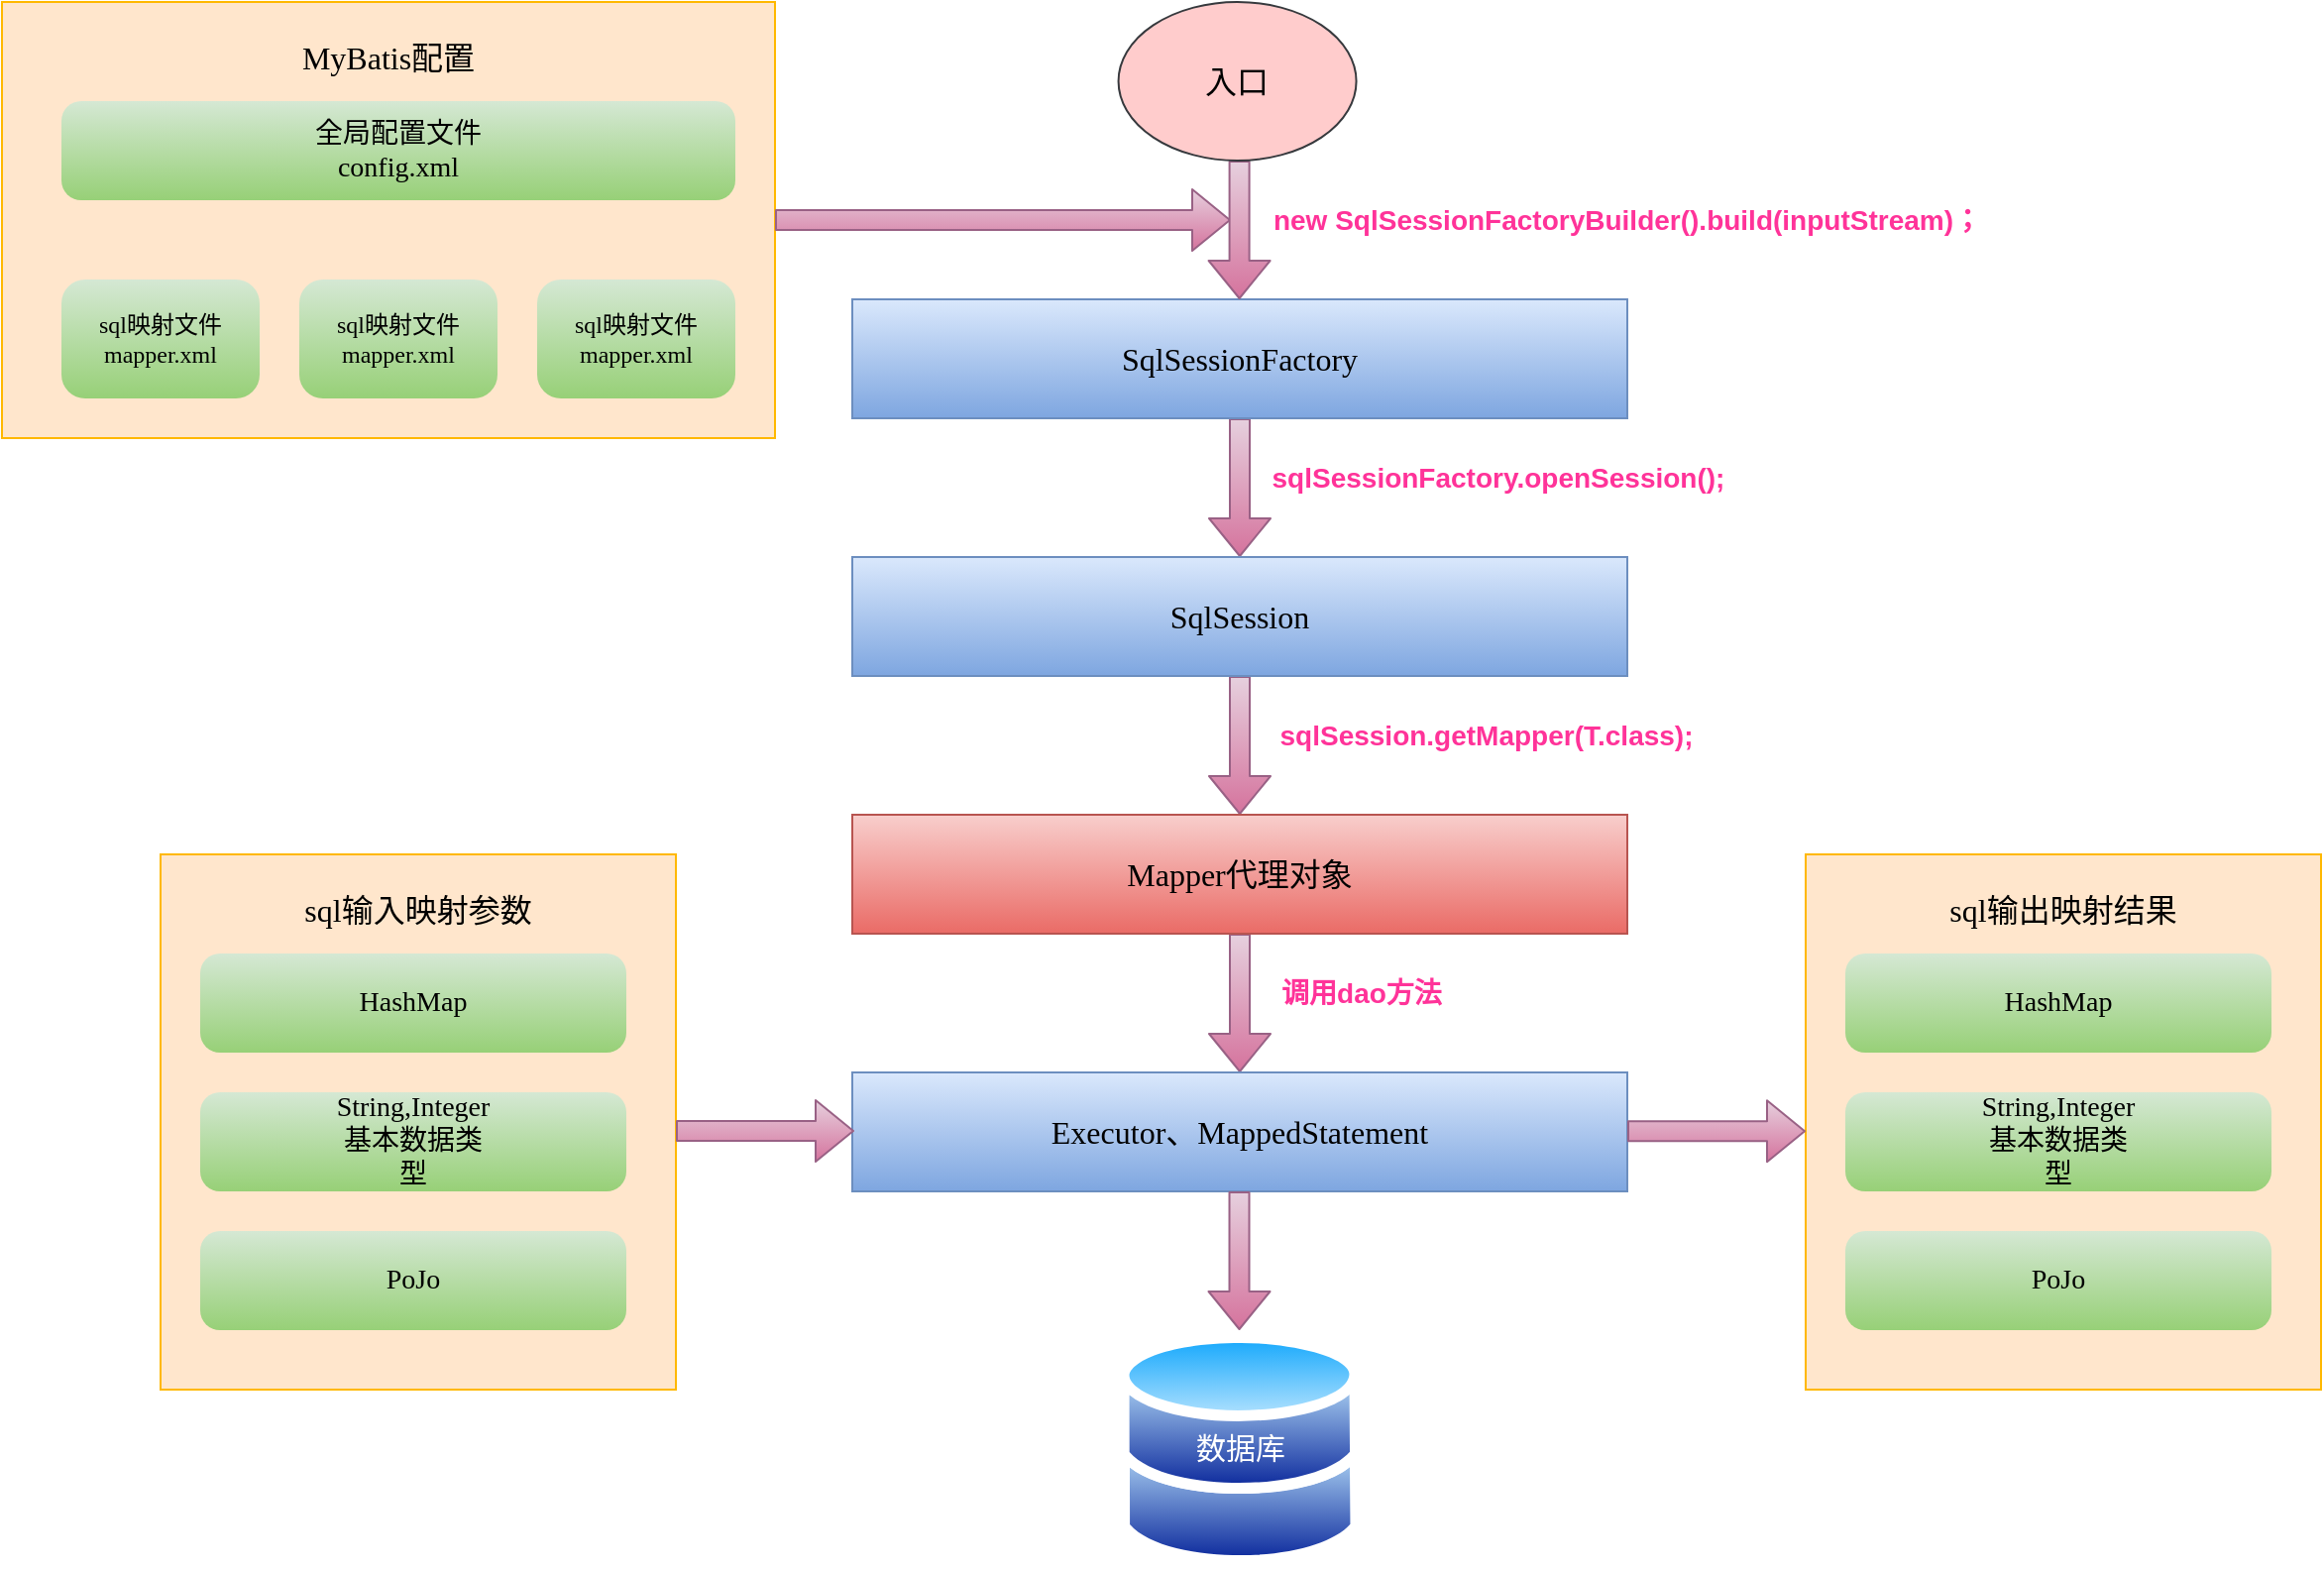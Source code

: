 <mxfile version="14.6.13" type="device" pages="5"><diagram id="iFN5yC3NAImRf5kh9ugP" name="MyBatis工作流程-概要"><mxGraphModel dx="2249" dy="822" grid="1" gridSize="10" guides="1" tooltips="1" connect="1" arrows="1" fold="1" page="1" pageScale="1" pageWidth="827" pageHeight="1169" math="0" shadow="0"><root><mxCell id="0"/><mxCell id="1" parent="0"/><mxCell id="Gj2s4oG5xKMee5lXUWEH-10" value="" style="edgeStyle=orthogonalEdgeStyle;shape=flexArrow;rounded=1;orthogonalLoop=1;jettySize=auto;html=1;fontFamily=Comic Sans MS;fontSize=14;fontColor=#000000;strokeColor=#996185;fillColor=#e6d0de;gradientColor=#d5739d;" parent="1" source="sRNvL2_fivJZXo5HqG-U-42" target="sRNvL2_fivJZXo5HqG-U-43" edge="1"><mxGeometry relative="1" as="geometry"/></mxCell><mxCell id="sRNvL2_fivJZXo5HqG-U-42" value="&lt;font style=&quot;font-size: 16px&quot;&gt;SqlSessionFactory&lt;/font&gt;" style="rounded=0;whiteSpace=wrap;html=1;shadow=0;glass=0;fontFamily=Comic Sans MS;fontSize=14;strokeColor=#6c8ebf;fillColor=#dae8fc;gradientColor=#7ea6e0;" parent="1" vertex="1"><mxGeometry x="219" y="330" width="391" height="60" as="geometry"/></mxCell><mxCell id="Gj2s4oG5xKMee5lXUWEH-17" value="" style="edgeStyle=orthogonalEdgeStyle;shape=flexArrow;rounded=1;orthogonalLoop=1;jettySize=auto;html=1;fontFamily=Comic Sans MS;fontSize=14;fontColor=#000000;strokeColor=#996185;fillColor=#e6d0de;gradientColor=#d5739d;" parent="1" source="sRNvL2_fivJZXo5HqG-U-43" target="sRNvL2_fivJZXo5HqG-U-44" edge="1"><mxGeometry relative="1" as="geometry"/></mxCell><mxCell id="sRNvL2_fivJZXo5HqG-U-43" value="&lt;font style=&quot;font-size: 16px&quot;&gt;SqlSession&lt;/font&gt;" style="rounded=0;whiteSpace=wrap;html=1;shadow=0;glass=0;fontFamily=Comic Sans MS;fontSize=14;strokeColor=#6c8ebf;fillColor=#dae8fc;gradientColor=#7ea6e0;" parent="1" vertex="1"><mxGeometry x="219" y="460" width="391" height="60" as="geometry"/></mxCell><mxCell id="Gj2s4oG5xKMee5lXUWEH-18" value="" style="edgeStyle=orthogonalEdgeStyle;shape=flexArrow;rounded=1;orthogonalLoop=1;jettySize=auto;html=1;fontFamily=Comic Sans MS;fontSize=14;fontColor=#000000;strokeColor=#996185;fillColor=#e6d0de;gradientColor=#d5739d;" parent="1" source="sRNvL2_fivJZXo5HqG-U-44" target="sRNvL2_fivJZXo5HqG-U-45" edge="1"><mxGeometry relative="1" as="geometry"/></mxCell><UserObject label="&lt;span style=&quot;font-size: 16px&quot;&gt;Mapper代理对象&lt;/span&gt;" id="sRNvL2_fivJZXo5HqG-U-44"><mxCell style="rounded=0;whiteSpace=wrap;html=1;shadow=0;glass=0;fontFamily=Comic Sans MS;fontSize=14;strokeColor=#b85450;fillColor=#f8cecc;gradientColor=#ea6b66;" parent="1" vertex="1"><mxGeometry x="219" y="590" width="391" height="60" as="geometry"/></mxCell></UserObject><mxCell id="sRNvL2_fivJZXo5HqG-U-45" value="&lt;font style=&quot;font-size: 16px&quot;&gt;Executor、MappedStatement&lt;/font&gt;" style="rounded=0;whiteSpace=wrap;html=1;shadow=0;glass=0;fontFamily=Comic Sans MS;fontSize=14;strokeColor=#6c8ebf;fillColor=#dae8fc;gradientColor=#7ea6e0;" parent="1" vertex="1"><mxGeometry x="219" y="720" width="391" height="60" as="geometry"/></mxCell><mxCell id="Gj2s4oG5xKMee5lXUWEH-2" value="" style="group" parent="1" vertex="1" connectable="0"><mxGeometry x="-210" y="180" width="390" height="220" as="geometry"/></mxCell><mxCell id="sRNvL2_fivJZXo5HqG-U-12" value="" style="group;fillColor=#ffe6cc;strokeColor=#FFB800;fontFamily=Comic Sans MS;container=0;" parent="Gj2s4oG5xKMee5lXUWEH-2" vertex="1" connectable="0"><mxGeometry width="390" height="220" as="geometry"/></mxCell><mxCell id="sRNvL2_fivJZXo5HqG-U-7" value="&lt;font style=&quot;font-size: 16px&quot;&gt;MyBatis配置&lt;/font&gt;" style="text;html=1;strokeColor=none;fillColor=none;align=center;verticalAlign=middle;whiteSpace=wrap;rounded=0;shadow=0;fontFamily=Comic Sans MS;" parent="Gj2s4oG5xKMee5lXUWEH-2" vertex="1"><mxGeometry x="140" y="14.167" width="110" height="28.333" as="geometry"/></mxCell><mxCell id="sRNvL2_fivJZXo5HqG-U-36" value="" style="group;fontFamily=Comic Sans MS;" parent="Gj2s4oG5xKMee5lXUWEH-2" vertex="1" connectable="0"><mxGeometry x="30" y="50" width="340" height="50" as="geometry"/></mxCell><mxCell id="sRNvL2_fivJZXo5HqG-U-9" value="" style="rounded=1;whiteSpace=wrap;html=1;shadow=0;fillColor=#d5e8d4;gradientColor=#97d077;arcSize=20;fontColor=#7EA6E0;strokeColor=none;fontFamily=Comic Sans MS;" parent="sRNvL2_fivJZXo5HqG-U-36" vertex="1"><mxGeometry width="340" height="50" as="geometry"/></mxCell><mxCell id="sRNvL2_fivJZXo5HqG-U-13" value="全局配置文件&lt;br style=&quot;font-size: 14px;&quot;&gt;config.xml" style="text;html=1;strokeColor=none;fillColor=none;align=center;verticalAlign=middle;whiteSpace=wrap;rounded=0;shadow=0;fontSize=14;fontFamily=Comic Sans MS;" parent="sRNvL2_fivJZXo5HqG-U-36" vertex="1"><mxGeometry x="120" y="16.81" width="100" height="16.39" as="geometry"/></mxCell><mxCell id="sRNvL2_fivJZXo5HqG-U-35" style="edgeStyle=orthogonalEdgeStyle;rounded=0;orthogonalLoop=1;jettySize=auto;html=1;exitX=0.5;exitY=1;exitDx=0;exitDy=0;fontFamily=Comic Sans MS;" parent="sRNvL2_fivJZXo5HqG-U-36" source="sRNvL2_fivJZXo5HqG-U-13" target="sRNvL2_fivJZXo5HqG-U-13" edge="1"><mxGeometry relative="1" as="geometry"/></mxCell><mxCell id="sRNvL2_fivJZXo5HqG-U-38" value="" style="rounded=1;whiteSpace=wrap;html=1;shadow=0;fontColor=#7EA6E0;strokeColor=none;fillColor=#d5e8d4;gradientColor=#97d077;arcSize=20;fontFamily=Comic Sans MS;" parent="Gj2s4oG5xKMee5lXUWEH-2" vertex="1"><mxGeometry x="270" y="140" width="100" height="60" as="geometry"/></mxCell><mxCell id="sRNvL2_fivJZXo5HqG-U-39" value="sql映射文件&lt;br&gt;mapper.xml" style="text;html=1;strokeColor=none;fillColor=none;align=center;verticalAlign=middle;whiteSpace=wrap;rounded=0;shadow=0;fontFamily=Comic Sans MS;" parent="Gj2s4oG5xKMee5lXUWEH-2" vertex="1"><mxGeometry x="280" y="160" width="80" height="20" as="geometry"/></mxCell><mxCell id="sRNvL2_fivJZXo5HqG-U-40" value="" style="rounded=1;whiteSpace=wrap;html=1;shadow=0;fontColor=#7EA6E0;strokeColor=none;fillColor=#d5e8d4;gradientColor=#97d077;arcSize=20;fontFamily=Comic Sans MS;" parent="Gj2s4oG5xKMee5lXUWEH-2" vertex="1"><mxGeometry x="150" y="140" width="100" height="60" as="geometry"/></mxCell><mxCell id="sRNvL2_fivJZXo5HqG-U-41" value="sql映射文件&lt;br&gt;mapper.xml" style="text;html=1;strokeColor=none;fillColor=none;align=center;verticalAlign=middle;whiteSpace=wrap;rounded=0;shadow=0;fontFamily=Comic Sans MS;" parent="Gj2s4oG5xKMee5lXUWEH-2" vertex="1"><mxGeometry x="160" y="160" width="80" height="20" as="geometry"/></mxCell><mxCell id="sRNvL2_fivJZXo5HqG-U-30" value="" style="rounded=1;whiteSpace=wrap;html=1;shadow=0;fontColor=#7EA6E0;strokeColor=none;fillColor=#d5e8d4;gradientColor=#97d077;arcSize=20;fontFamily=Comic Sans MS;" parent="Gj2s4oG5xKMee5lXUWEH-2" vertex="1"><mxGeometry x="30" y="140" width="100" height="60" as="geometry"/></mxCell><mxCell id="sRNvL2_fivJZXo5HqG-U-31" value="sql映射文件&lt;br&gt;mapper.xml" style="text;html=1;strokeColor=none;fillColor=none;align=center;verticalAlign=middle;whiteSpace=wrap;rounded=0;shadow=0;fontFamily=Comic Sans MS;" parent="Gj2s4oG5xKMee5lXUWEH-2" vertex="1"><mxGeometry x="40" y="160" width="80" height="20" as="geometry"/></mxCell><mxCell id="Gj2s4oG5xKMee5lXUWEH-15" value="" style="shape=flexArrow;endArrow=classic;html=1;fontFamily=Comic Sans MS;fontSize=14;fontColor=#000000;fillColor=#e6d0de;strokeColor=#996185;gradientColor=#d5739d;" parent="1" edge="1"><mxGeometry width="50" height="50" relative="1" as="geometry"><mxPoint x="180" y="290" as="sourcePoint"/><mxPoint x="410" y="290" as="targetPoint"/></mxGeometry></mxCell><mxCell id="Gj2s4oG5xKMee5lXUWEH-46" value="" style="group" parent="1" vertex="1" connectable="0"><mxGeometry x="-130" y="610" width="260" height="270" as="geometry"/></mxCell><mxCell id="Gj2s4oG5xKMee5lXUWEH-21" value="" style="group;fillColor=#ffe6cc;strokeColor=#FFB800;fontFamily=Comic Sans MS;container=0;" parent="Gj2s4oG5xKMee5lXUWEH-46" vertex="1" connectable="0"><mxGeometry width="260" height="270" as="geometry"/></mxCell><mxCell id="Gj2s4oG5xKMee5lXUWEH-22" value="&lt;font style=&quot;font-size: 16px&quot;&gt;sql输入映射参数&lt;/font&gt;" style="text;html=1;strokeColor=none;fillColor=none;align=center;verticalAlign=middle;whiteSpace=wrap;rounded=0;shadow=0;fontFamily=Comic Sans MS;" parent="Gj2s4oG5xKMee5lXUWEH-46" vertex="1"><mxGeometry x="70" y="14.17" width="120" height="28.33" as="geometry"/></mxCell><mxCell id="Gj2s4oG5xKMee5lXUWEH-23" value="" style="group;fontFamily=Comic Sans MS;" parent="Gj2s4oG5xKMee5lXUWEH-46" vertex="1" connectable="0"><mxGeometry x="20" y="50" width="215" height="50" as="geometry"/></mxCell><mxCell id="Gj2s4oG5xKMee5lXUWEH-24" value="" style="rounded=1;whiteSpace=wrap;html=1;shadow=0;fillColor=#d5e8d4;gradientColor=#97d077;arcSize=20;fontColor=#7EA6E0;strokeColor=none;fontFamily=Comic Sans MS;" parent="Gj2s4oG5xKMee5lXUWEH-23" vertex="1"><mxGeometry width="215.0" height="50" as="geometry"/></mxCell><mxCell id="Gj2s4oG5xKMee5lXUWEH-25" value="HashMap" style="text;html=1;strokeColor=none;fillColor=none;align=center;verticalAlign=middle;whiteSpace=wrap;rounded=0;shadow=0;fontSize=14;fontFamily=Comic Sans MS;" parent="Gj2s4oG5xKMee5lXUWEH-23" vertex="1"><mxGeometry x="75.882" y="16.81" width="63.235" height="16.39" as="geometry"/></mxCell><mxCell id="Gj2s4oG5xKMee5lXUWEH-26" style="edgeStyle=orthogonalEdgeStyle;rounded=0;orthogonalLoop=1;jettySize=auto;html=1;exitX=0.5;exitY=1;exitDx=0;exitDy=0;fontFamily=Comic Sans MS;" parent="Gj2s4oG5xKMee5lXUWEH-23" source="Gj2s4oG5xKMee5lXUWEH-25" target="Gj2s4oG5xKMee5lXUWEH-25" edge="1"><mxGeometry relative="1" as="geometry"/></mxCell><mxCell id="Gj2s4oG5xKMee5lXUWEH-37" value="" style="group;fontFamily=Comic Sans MS;" parent="Gj2s4oG5xKMee5lXUWEH-46" vertex="1" connectable="0"><mxGeometry x="20" y="190" width="215" height="50" as="geometry"/></mxCell><mxCell id="Gj2s4oG5xKMee5lXUWEH-38" value="" style="rounded=1;whiteSpace=wrap;html=1;shadow=0;fillColor=#d5e8d4;gradientColor=#97d077;arcSize=20;fontColor=#7EA6E0;strokeColor=none;fontFamily=Comic Sans MS;" parent="Gj2s4oG5xKMee5lXUWEH-37" vertex="1"><mxGeometry width="215.0" height="50" as="geometry"/></mxCell><mxCell id="Gj2s4oG5xKMee5lXUWEH-39" value="PoJo" style="text;html=1;strokeColor=none;fillColor=none;align=center;verticalAlign=middle;whiteSpace=wrap;rounded=0;shadow=0;fontSize=14;fontFamily=Comic Sans MS;" parent="Gj2s4oG5xKMee5lXUWEH-37" vertex="1"><mxGeometry x="75.882" y="16.81" width="63.235" height="16.39" as="geometry"/></mxCell><mxCell id="Gj2s4oG5xKMee5lXUWEH-40" style="edgeStyle=orthogonalEdgeStyle;rounded=0;orthogonalLoop=1;jettySize=auto;html=1;exitX=0.5;exitY=1;exitDx=0;exitDy=0;fontFamily=Comic Sans MS;" parent="Gj2s4oG5xKMee5lXUWEH-37" source="Gj2s4oG5xKMee5lXUWEH-39" target="Gj2s4oG5xKMee5lXUWEH-39" edge="1"><mxGeometry relative="1" as="geometry"/></mxCell><mxCell id="Gj2s4oG5xKMee5lXUWEH-42" value="" style="group;fontFamily=Comic Sans MS;" parent="Gj2s4oG5xKMee5lXUWEH-46" vertex="1" connectable="0"><mxGeometry x="20" y="120" width="215" height="50" as="geometry"/></mxCell><mxCell id="Gj2s4oG5xKMee5lXUWEH-43" value="" style="rounded=1;whiteSpace=wrap;html=1;shadow=0;fillColor=#d5e8d4;gradientColor=#97d077;arcSize=20;fontColor=#7EA6E0;strokeColor=none;fontFamily=Comic Sans MS;" parent="Gj2s4oG5xKMee5lXUWEH-42" vertex="1"><mxGeometry width="215.0" height="50" as="geometry"/></mxCell><mxCell id="Gj2s4oG5xKMee5lXUWEH-44" value="String,Integer&lt;br&gt;基本数据类型" style="text;html=1;strokeColor=none;fillColor=none;align=center;verticalAlign=middle;whiteSpace=wrap;rounded=0;shadow=0;fontSize=14;fontFamily=Comic Sans MS;" parent="Gj2s4oG5xKMee5lXUWEH-42" vertex="1"><mxGeometry x="75.882" y="16.81" width="63.235" height="16.39" as="geometry"/></mxCell><mxCell id="Gj2s4oG5xKMee5lXUWEH-45" style="edgeStyle=orthogonalEdgeStyle;rounded=0;orthogonalLoop=1;jettySize=auto;html=1;exitX=0.5;exitY=1;exitDx=0;exitDy=0;fontFamily=Comic Sans MS;" parent="Gj2s4oG5xKMee5lXUWEH-42" source="Gj2s4oG5xKMee5lXUWEH-44" target="Gj2s4oG5xKMee5lXUWEH-44" edge="1"><mxGeometry relative="1" as="geometry"/></mxCell><mxCell id="Gj2s4oG5xKMee5lXUWEH-47" value="" style="edgeStyle=orthogonalEdgeStyle;shape=flexArrow;rounded=1;orthogonalLoop=1;jettySize=auto;html=1;fontFamily=Comic Sans MS;fontSize=14;fontColor=#000000;strokeColor=#996185;fillColor=#e6d0de;gradientColor=#d5739d;" parent="1" edge="1"><mxGeometry relative="1" as="geometry"><mxPoint x="130" y="749.5" as="sourcePoint"/><mxPoint x="220" y="749.5" as="targetPoint"/></mxGeometry></mxCell><mxCell id="Gj2s4oG5xKMee5lXUWEH-48" value="" style="group" parent="1" vertex="1" connectable="0"><mxGeometry x="700" y="610" width="260" height="270" as="geometry"/></mxCell><mxCell id="Gj2s4oG5xKMee5lXUWEH-49" value="" style="group;fillColor=#ffe6cc;strokeColor=#FFB800;fontFamily=Comic Sans MS;container=0;" parent="Gj2s4oG5xKMee5lXUWEH-48" vertex="1" connectable="0"><mxGeometry width="260" height="270" as="geometry"/></mxCell><mxCell id="Gj2s4oG5xKMee5lXUWEH-50" value="&lt;font style=&quot;font-size: 16px&quot;&gt;sql输出映射结果&lt;/font&gt;" style="text;html=1;strokeColor=none;fillColor=none;align=center;verticalAlign=middle;whiteSpace=wrap;rounded=0;shadow=0;fontFamily=Comic Sans MS;" parent="Gj2s4oG5xKMee5lXUWEH-48" vertex="1"><mxGeometry x="70" y="14.17" width="120" height="28.33" as="geometry"/></mxCell><mxCell id="Gj2s4oG5xKMee5lXUWEH-51" value="" style="group;fontFamily=Comic Sans MS;" parent="Gj2s4oG5xKMee5lXUWEH-48" vertex="1" connectable="0"><mxGeometry x="20" y="50" width="215" height="50" as="geometry"/></mxCell><mxCell id="Gj2s4oG5xKMee5lXUWEH-52" value="" style="rounded=1;whiteSpace=wrap;html=1;shadow=0;fillColor=#d5e8d4;gradientColor=#97d077;arcSize=20;fontColor=#7EA6E0;strokeColor=none;fontFamily=Comic Sans MS;" parent="Gj2s4oG5xKMee5lXUWEH-51" vertex="1"><mxGeometry width="215.0" height="50" as="geometry"/></mxCell><mxCell id="Gj2s4oG5xKMee5lXUWEH-53" value="HashMap" style="text;html=1;strokeColor=none;fillColor=none;align=center;verticalAlign=middle;whiteSpace=wrap;rounded=0;shadow=0;fontSize=14;fontFamily=Comic Sans MS;" parent="Gj2s4oG5xKMee5lXUWEH-51" vertex="1"><mxGeometry x="75.882" y="16.81" width="63.235" height="16.39" as="geometry"/></mxCell><mxCell id="Gj2s4oG5xKMee5lXUWEH-54" style="edgeStyle=orthogonalEdgeStyle;rounded=0;orthogonalLoop=1;jettySize=auto;html=1;exitX=0.5;exitY=1;exitDx=0;exitDy=0;fontFamily=Comic Sans MS;" parent="Gj2s4oG5xKMee5lXUWEH-51" source="Gj2s4oG5xKMee5lXUWEH-53" target="Gj2s4oG5xKMee5lXUWEH-53" edge="1"><mxGeometry relative="1" as="geometry"/></mxCell><mxCell id="Gj2s4oG5xKMee5lXUWEH-55" value="" style="group;fontFamily=Comic Sans MS;" parent="Gj2s4oG5xKMee5lXUWEH-48" vertex="1" connectable="0"><mxGeometry x="20" y="190" width="215" height="50" as="geometry"/></mxCell><mxCell id="Gj2s4oG5xKMee5lXUWEH-56" value="" style="rounded=1;whiteSpace=wrap;html=1;shadow=0;fillColor=#d5e8d4;gradientColor=#97d077;arcSize=20;fontColor=#7EA6E0;strokeColor=none;fontFamily=Comic Sans MS;" parent="Gj2s4oG5xKMee5lXUWEH-55" vertex="1"><mxGeometry width="215.0" height="50" as="geometry"/></mxCell><mxCell id="Gj2s4oG5xKMee5lXUWEH-57" value="PoJo" style="text;html=1;strokeColor=none;fillColor=none;align=center;verticalAlign=middle;whiteSpace=wrap;rounded=0;shadow=0;fontSize=14;fontFamily=Comic Sans MS;" parent="Gj2s4oG5xKMee5lXUWEH-55" vertex="1"><mxGeometry x="75.882" y="16.81" width="63.235" height="16.39" as="geometry"/></mxCell><mxCell id="Gj2s4oG5xKMee5lXUWEH-58" style="edgeStyle=orthogonalEdgeStyle;rounded=0;orthogonalLoop=1;jettySize=auto;html=1;exitX=0.5;exitY=1;exitDx=0;exitDy=0;fontFamily=Comic Sans MS;" parent="Gj2s4oG5xKMee5lXUWEH-55" source="Gj2s4oG5xKMee5lXUWEH-57" target="Gj2s4oG5xKMee5lXUWEH-57" edge="1"><mxGeometry relative="1" as="geometry"/></mxCell><mxCell id="Gj2s4oG5xKMee5lXUWEH-59" value="" style="group;fontFamily=Comic Sans MS;" parent="Gj2s4oG5xKMee5lXUWEH-48" vertex="1" connectable="0"><mxGeometry x="20" y="120" width="215" height="50" as="geometry"/></mxCell><mxCell id="Gj2s4oG5xKMee5lXUWEH-60" value="" style="rounded=1;whiteSpace=wrap;html=1;shadow=0;fillColor=#d5e8d4;gradientColor=#97d077;arcSize=20;fontColor=#7EA6E0;strokeColor=none;fontFamily=Comic Sans MS;" parent="Gj2s4oG5xKMee5lXUWEH-59" vertex="1"><mxGeometry width="215.0" height="50" as="geometry"/></mxCell><mxCell id="Gj2s4oG5xKMee5lXUWEH-61" value="String,Integer&lt;br&gt;基本数据类型" style="text;html=1;strokeColor=none;fillColor=none;align=center;verticalAlign=middle;whiteSpace=wrap;rounded=0;shadow=0;fontSize=14;fontFamily=Comic Sans MS;" parent="Gj2s4oG5xKMee5lXUWEH-59" vertex="1"><mxGeometry x="75.882" y="16.81" width="63.235" height="16.39" as="geometry"/></mxCell><mxCell id="Gj2s4oG5xKMee5lXUWEH-62" style="edgeStyle=orthogonalEdgeStyle;rounded=0;orthogonalLoop=1;jettySize=auto;html=1;exitX=0.5;exitY=1;exitDx=0;exitDy=0;fontFamily=Comic Sans MS;" parent="Gj2s4oG5xKMee5lXUWEH-59" source="Gj2s4oG5xKMee5lXUWEH-61" target="Gj2s4oG5xKMee5lXUWEH-61" edge="1"><mxGeometry relative="1" as="geometry"/></mxCell><mxCell id="Gj2s4oG5xKMee5lXUWEH-63" value="" style="edgeStyle=orthogonalEdgeStyle;shape=flexArrow;rounded=1;orthogonalLoop=1;jettySize=auto;html=1;fontFamily=Comic Sans MS;fontSize=14;fontColor=#000000;strokeColor=#996185;fillColor=#e6d0de;gradientColor=#d5739d;" parent="1" edge="1"><mxGeometry relative="1" as="geometry"><mxPoint x="610" y="749.58" as="sourcePoint"/><mxPoint x="700" y="749.58" as="targetPoint"/></mxGeometry></mxCell><mxCell id="Gj2s4oG5xKMee5lXUWEH-64" value="" style="aspect=fixed;perimeter=ellipsePerimeter;html=1;align=center;shadow=0;dashed=0;spacingTop=3;image;image=img/lib/active_directory/databases.svg;rounded=0;glass=0;fontFamily=Comic Sans MS;fontSize=14;fontColor=#000000;strokeColor=#FFB800;fillColor=#ffffff;gradientColor=none;" parent="1" vertex="1"><mxGeometry x="353.28" y="850" width="122.45" height="120" as="geometry"/></mxCell><mxCell id="Gj2s4oG5xKMee5lXUWEH-65" value="" style="edgeStyle=orthogonalEdgeStyle;shape=flexArrow;rounded=1;orthogonalLoop=1;jettySize=auto;html=1;fontFamily=Comic Sans MS;fontSize=14;fontColor=#000000;strokeColor=#996185;fillColor=#e6d0de;gradientColor=#d5739d;" parent="1" edge="1"><mxGeometry relative="1" as="geometry"><mxPoint x="414.26" y="780" as="sourcePoint"/><mxPoint x="414.26" y="850" as="targetPoint"/></mxGeometry></mxCell><mxCell id="Gj2s4oG5xKMee5lXUWEH-67" value="&lt;font style=&quot;font-size: 15px&quot; color=&quot;#ffffff&quot;&gt;数据库&lt;/font&gt;" style="text;html=1;strokeColor=none;fillColor=none;align=center;verticalAlign=middle;whiteSpace=wrap;rounded=0;shadow=0;glass=0;fontFamily=Comic Sans MS;fontSize=14;fontColor=#000000;" parent="1" vertex="1"><mxGeometry x="379.5" y="900" width="70" height="20" as="geometry"/></mxCell><mxCell id="0C-nE6HgULnKb1nOrlIa-1" value="" style="edgeStyle=orthogonalEdgeStyle;shape=flexArrow;rounded=1;orthogonalLoop=1;jettySize=auto;html=1;fontFamily=Comic Sans MS;fontSize=14;fontColor=#000000;strokeColor=#996185;fillColor=#e6d0de;gradientColor=#d5739d;" parent="1" edge="1"><mxGeometry relative="1" as="geometry"><mxPoint x="414.3" y="260.0" as="sourcePoint"/><mxPoint x="414.3" y="330.0" as="targetPoint"/></mxGeometry></mxCell><mxCell id="0C-nE6HgULnKb1nOrlIa-2" value="&lt;font style=&quot;font-size: 16px&quot;&gt;入口&lt;/font&gt;" style="ellipse;whiteSpace=wrap;html=1;fillColor=#ffcccc;strokeColor=#36393d;" parent="1" vertex="1"><mxGeometry x="353.28" y="180" width="120" height="80" as="geometry"/></mxCell><UserObject label="&lt;font style=&quot;font-size: 14px&quot; color=&quot;#ff3399&quot;&gt;&lt;b&gt;new SqlSessionFactoryBuilder().build(inputStream)；&lt;/b&gt;&lt;/font&gt;" link="data:page/id,n8_gMyz2CyX5KoR8-7oW" id="0C-nE6HgULnKb1nOrlIa-4"><mxCell style="text;html=1;strokeColor=none;fillColor=none;align=center;verticalAlign=middle;whiteSpace=wrap;rounded=0;" parent="1" vertex="1"><mxGeometry x="430" y="280" width="360" height="20" as="geometry"/></mxCell></UserObject><UserObject label="&lt;font color=&quot;#ff3399&quot;&gt;&lt;span style=&quot;font-size: 14px&quot;&gt;&lt;b&gt;sqlSessionFactory.openSession();&lt;/b&gt;&lt;/span&gt;&lt;/font&gt;" link="data:page/id,kVBX3wIpTYkioiNiXbSC" id="JX0WmONNKJmWptqnHhNR-1"><mxCell style="text;html=1;strokeColor=none;fillColor=none;align=center;verticalAlign=middle;whiteSpace=wrap;rounded=0;" parent="1" vertex="1"><mxGeometry x="440" y="410" width="210" height="20" as="geometry"/></mxCell></UserObject><UserObject label="&lt;font color=&quot;#ff3399&quot;&gt;&lt;span style=&quot;font-size: 14px&quot;&gt;&lt;b&gt;sqlSession.getMapper(T.class);&lt;/b&gt;&lt;/span&gt;&lt;/font&gt;" link="data:page/id,smzxB3s7qEPuM-FZBWRC" id="qsKPZhmCXt1obSohFs5I-1"><mxCell style="text;html=1;strokeColor=none;fillColor=none;align=center;verticalAlign=middle;whiteSpace=wrap;rounded=0;" parent="1" vertex="1"><mxGeometry x="434" y="540" width="210" height="20" as="geometry"/></mxCell></UserObject><UserObject label="&lt;font color=&quot;#ff3399&quot;&gt;&lt;span style=&quot;font-size: 14px&quot;&gt;&lt;b&gt;调用dao方法&lt;/b&gt;&lt;/span&gt;&lt;/font&gt;" link="data:page/id,vR8X6Nq6UqU_fdoZo3R7" id="dc-4xWUulJV_LRlxDukC-1"><mxCell style="text;html=1;strokeColor=none;fillColor=none;align=center;verticalAlign=middle;whiteSpace=wrap;rounded=0;" parent="1" vertex="1"><mxGeometry x="426" y="670" width="100" height="20" as="geometry"/></mxCell></UserObject></root></mxGraphModel></diagram><diagram id="n8_gMyz2CyX5KoR8-7oW" name="SqlSessionFactory创建"><mxGraphModel dx="1422" dy="822" grid="1" gridSize="10" guides="1" tooltips="1" connect="1" arrows="1" fold="1" page="1" pageScale="1" pageWidth="827" pageHeight="1169" math="0" shadow="0"><root><mxCell id="QGvvJNtDI3qAyclvjfZf-0"/><mxCell id="QGvvJNtDI3qAyclvjfZf-1" parent="QGvvJNtDI3qAyclvjfZf-0"/><mxCell id="Q4vdL4A1xsFZOatNy91a-26" value="" style="group" parent="QGvvJNtDI3qAyclvjfZf-1" vertex="1" connectable="0"><mxGeometry x="525" y="360" width="100" height="60" as="geometry"/></mxCell><mxCell id="Q4vdL4A1xsFZOatNy91a-15" value="&lt;span style=&quot;color: rgb(0 , 0 , 0) ; font-size: 14px&quot;&gt;&lt;b&gt;XPathParser&lt;/b&gt;&lt;/span&gt;" style="rounded=1;whiteSpace=wrap;html=1;shadow=0;fontColor=#000000;strokeColor=#6c8ebf;fillColor=#dae8fc;gradientColor=#7ea6e0;arcSize=20;fontFamily=Comic Sans MS;" parent="Q4vdL4A1xsFZOatNy91a-26" vertex="1"><mxGeometry width="100" height="60" as="geometry"/></mxCell><mxCell id="Q4vdL4A1xsFZOatNy91a-27" value="" style="group" parent="QGvvJNtDI3qAyclvjfZf-1" vertex="1" connectable="0"><mxGeometry x="385" y="200" width="130" height="60" as="geometry"/></mxCell><mxCell id="Q4vdL4A1xsFZOatNy91a-11" value="&lt;span style=&quot;font-size: 14px&quot;&gt;&lt;b&gt;XMLConfigBuilder&lt;/b&gt;&lt;/span&gt;" style="rounded=1;whiteSpace=wrap;html=1;shadow=0;fontColor=#000000;strokeColor=#6c8ebf;fillColor=#dae8fc;gradientColor=#7ea6e0;arcSize=20;fontFamily=Comic Sans MS;" parent="Q4vdL4A1xsFZOatNy91a-27" vertex="1"><mxGeometry width="130" height="60" as="geometry"/></mxCell><mxCell id="Q4vdL4A1xsFZOatNy91a-28" value="" style="group" parent="QGvvJNtDI3qAyclvjfZf-1" vertex="1" connectable="0"><mxGeometry x="585" y="200" width="190" height="60" as="geometry"/></mxCell><mxCell id="Q4vdL4A1xsFZOatNy91a-17" value="&lt;span style=&quot;font-size: 14px&quot;&gt;&lt;b&gt;XMLMapperEntityResolver&lt;/b&gt;&lt;/span&gt;" style="rounded=1;whiteSpace=wrap;html=1;shadow=0;fontColor=#000000;strokeColor=#6c8ebf;fillColor=#dae8fc;gradientColor=#7ea6e0;arcSize=20;fontFamily=Comic Sans MS;" parent="Q4vdL4A1xsFZOatNy91a-28" vertex="1"><mxGeometry width="190" height="60" as="geometry"/></mxCell><mxCell id="Q4vdL4A1xsFZOatNy91a-29" value="" style="group" parent="QGvvJNtDI3qAyclvjfZf-1" vertex="1" connectable="0"><mxGeometry x="485" y="480" width="70" height="60" as="geometry"/></mxCell><mxCell id="Q4vdL4A1xsFZOatNy91a-30" value="&lt;span style=&quot;font-size: 14px&quot;&gt;&lt;b&gt;XPath&lt;/b&gt;&lt;/span&gt;" style="rounded=1;whiteSpace=wrap;html=1;shadow=0;strokeColor=#d6b656;fillColor=#fff2cc;arcSize=20;fontFamily=Comic Sans MS;" parent="Q4vdL4A1xsFZOatNy91a-29" vertex="1"><mxGeometry width="70" height="60" as="geometry"/></mxCell><mxCell id="Q4vdL4A1xsFZOatNy91a-34" style="edgeStyle=orthogonalEdgeStyle;rounded=0;orthogonalLoop=1;jettySize=auto;html=1;entryX=0.5;entryY=0;entryDx=0;entryDy=0;curved=1;" parent="QGvvJNtDI3qAyclvjfZf-1" source="Q4vdL4A1xsFZOatNy91a-15" target="Q4vdL4A1xsFZOatNy91a-30" edge="1"><mxGeometry relative="1" as="geometry"><mxPoint x="600" y="520" as="targetPoint"/></mxGeometry></mxCell><mxCell id="Q4vdL4A1xsFZOatNy91a-47" value="属性引用" style="text;html=1;strokeColor=none;fillColor=none;align=center;verticalAlign=middle;whiteSpace=wrap;rounded=0;" parent="QGvvJNtDI3qAyclvjfZf-1" vertex="1"><mxGeometry x="672.5" y="370" width="55" height="20" as="geometry"/></mxCell><mxCell id="Q4vdL4A1xsFZOatNy91a-53" value="通过XPathFactory创建" style="text;html=1;strokeColor=none;fillColor=none;align=center;verticalAlign=middle;whiteSpace=wrap;rounded=0;" parent="QGvvJNtDI3qAyclvjfZf-1" vertex="1"><mxGeometry x="485" y="290" width="110" height="20" as="geometry"/></mxCell><mxCell id="Q4vdL4A1xsFZOatNy91a-54" value="" style="group" parent="QGvvJNtDI3qAyclvjfZf-1" vertex="1" connectable="0"><mxGeometry x="585" y="480" width="90" height="60" as="geometry"/></mxCell><mxCell id="Q4vdL4A1xsFZOatNy91a-55" value="&lt;span style=&quot;font-size: 14px&quot;&gt;&lt;b&gt;Document&lt;/b&gt;&lt;/span&gt;" style="rounded=1;whiteSpace=wrap;html=1;shadow=0;strokeColor=#d6b656;fillColor=#fff2cc;arcSize=20;fontFamily=Comic Sans MS;" parent="Q4vdL4A1xsFZOatNy91a-54" vertex="1"><mxGeometry width="90" height="60" as="geometry"/></mxCell><mxCell id="Q4vdL4A1xsFZOatNy91a-58" value="DocumentBuilderFactory&lt;br&gt;&lt;b&gt;&lt;font style=&quot;font-size: 14px&quot;&gt;→&lt;/font&gt;&lt;/b&gt;DocumentBuilder&lt;br&gt;&lt;b&gt;&lt;font style=&quot;font-size: 14px&quot;&gt;→&lt;/font&gt;&lt;/b&gt;Document" style="text;html=1;strokeColor=none;fillColor=none;align=center;verticalAlign=middle;whiteSpace=wrap;rounded=0;" parent="QGvvJNtDI3qAyclvjfZf-1" vertex="1"><mxGeometry x="645" y="430" width="90" height="40" as="geometry"/></mxCell><mxCell id="Q4vdL4A1xsFZOatNy91a-63" value="" style="group" parent="QGvvJNtDI3qAyclvjfZf-1" vertex="1" connectable="0"><mxGeometry x="245" y="360" width="110" height="60" as="geometry"/></mxCell><mxCell id="Q4vdL4A1xsFZOatNy91a-64" value="&lt;span style=&quot;color: rgb(0 , 0 , 0) ; font-size: 14px&quot;&gt;&lt;b&gt;Configuration&lt;/b&gt;&lt;/span&gt;" style="rounded=1;whiteSpace=wrap;html=1;shadow=0;fontColor=#000000;strokeColor=#6c8ebf;fillColor=#dae8fc;gradientColor=#7ea6e0;arcSize=20;fontFamily=Comic Sans MS;" parent="Q4vdL4A1xsFZOatNy91a-63" vertex="1"><mxGeometry width="110" height="60" as="geometry"/></mxCell><mxCell id="Q4vdL4A1xsFZOatNy91a-68" value="&lt;ol&gt;&lt;li&gt;初始化TypeAliasRegistry&lt;/li&gt;&lt;li&gt;初始化LanguageDriverRegistry&lt;/li&gt;&lt;li&gt;保存Properties&lt;/li&gt;&lt;/ol&gt;" style="text;strokeColor=none;fillColor=none;html=1;whiteSpace=wrap;verticalAlign=middle;overflow=hidden;" parent="QGvvJNtDI3qAyclvjfZf-1" vertex="1"><mxGeometry x="195" y="260" width="210" height="80" as="geometry"/></mxCell><mxCell id="5LrKxU8KlC0GiewyQ1Ps-0" value="&lt;font style=&quot;font-size: 16px&quot;&gt;入口&lt;/font&gt;" style="ellipse;whiteSpace=wrap;html=1;fillColor=#ffcccc;strokeColor=#36393d;" parent="QGvvJNtDI3qAyclvjfZf-1" vertex="1"><mxGeometry x="50" y="50" width="120" height="80" as="geometry"/></mxCell><mxCell id="5LrKxU8KlC0GiewyQ1Ps-2" value="new" style="text;html=1;strokeColor=none;fillColor=none;align=center;verticalAlign=middle;whiteSpace=wrap;rounded=0;" parent="QGvvJNtDI3qAyclvjfZf-1" vertex="1"><mxGeometry x="65" y="150" width="40" height="20" as="geometry"/></mxCell><mxCell id="l63l1s2TCYsQ6Xqy-bKR-0" value="" style="group" parent="QGvvJNtDI3qAyclvjfZf-1" vertex="1" connectable="0"><mxGeometry x="20" y="200" width="180" height="60" as="geometry"/></mxCell><mxCell id="l63l1s2TCYsQ6Xqy-bKR-1" value="&lt;span style=&quot;font-size: 14px&quot;&gt;&lt;b&gt;SqlSessionFactoryBuilder&lt;/b&gt;&lt;/span&gt;" style="rounded=1;whiteSpace=wrap;html=1;shadow=0;strokeColor=#6c8ebf;fillColor=#dae8fc;arcSize=20;fontFamily=Comic Sans MS;gradientColor=#7ea6e0;" parent="l63l1s2TCYsQ6Xqy-bKR-0" vertex="1"><mxGeometry width="180" height="60" as="geometry"/></mxCell><mxCell id="UV3VHTTer9oxGsT2zLGG-0" style="rounded=0;orthogonalLoop=1;jettySize=auto;html=1;" parent="QGvvJNtDI3qAyclvjfZf-1" source="l63l1s2TCYsQ6Xqy-bKR-1" target="Q4vdL4A1xsFZOatNy91a-11" edge="1"><mxGeometry relative="1" as="geometry"/></mxCell><mxCell id="UV3VHTTer9oxGsT2zLGG-1" value="build(InputStream inputStream)&lt;br&gt;new" style="text;html=1;strokeColor=none;fillColor=none;align=center;verticalAlign=middle;whiteSpace=wrap;rounded=0;spacing=2;spacingTop=0;" parent="QGvvJNtDI3qAyclvjfZf-1" vertex="1"><mxGeometry x="199" y="200" width="186" height="20" as="geometry"/></mxCell><mxCell id="UV3VHTTer9oxGsT2zLGG-6" style="edgeStyle=none;rounded=0;orthogonalLoop=1;jettySize=auto;html=1;exitX=1;exitY=0.5;exitDx=0;exitDy=0;entryX=0;entryY=0.5;entryDx=0;entryDy=0;" parent="QGvvJNtDI3qAyclvjfZf-1" source="Q4vdL4A1xsFZOatNy91a-11" target="Q4vdL4A1xsFZOatNy91a-17" edge="1"><mxGeometry relative="1" as="geometry"><mxPoint x="585" y="220" as="targetPoint"/></mxGeometry></mxCell><mxCell id="UV3VHTTer9oxGsT2zLGG-9" style="edgeStyle=orthogonalEdgeStyle;rounded=0;orthogonalLoop=1;jettySize=auto;html=1;exitX=0.5;exitY=1;exitDx=0;exitDy=0;entryX=0.5;entryY=0;entryDx=0;entryDy=0;curved=1;" parent="QGvvJNtDI3qAyclvjfZf-1" source="Q4vdL4A1xsFZOatNy91a-15" target="Q4vdL4A1xsFZOatNy91a-55" edge="1"><mxGeometry relative="1" as="geometry"/></mxCell><mxCell id="UV3VHTTer9oxGsT2zLGG-12" style="edgeStyle=orthogonalEdgeStyle;curved=1;rounded=0;orthogonalLoop=1;jettySize=auto;html=1;exitX=0.5;exitY=1;exitDx=0;exitDy=0;entryX=0.5;entryY=0;entryDx=0;entryDy=0;" parent="QGvvJNtDI3qAyclvjfZf-1" source="Q4vdL4A1xsFZOatNy91a-11" target="Q4vdL4A1xsFZOatNy91a-15" edge="1"><mxGeometry relative="1" as="geometry"/></mxCell><mxCell id="UV3VHTTer9oxGsT2zLGG-13" style="edgeStyle=orthogonalEdgeStyle;curved=1;rounded=0;orthogonalLoop=1;jettySize=auto;html=1;exitX=0.5;exitY=1;exitDx=0;exitDy=0;" parent="QGvvJNtDI3qAyclvjfZf-1" source="Q4vdL4A1xsFZOatNy91a-11" target="Q4vdL4A1xsFZOatNy91a-64" edge="1"><mxGeometry relative="1" as="geometry"/></mxCell><mxCell id="UV3VHTTer9oxGsT2zLGG-15" style="edgeStyle=orthogonalEdgeStyle;curved=1;rounded=0;orthogonalLoop=1;jettySize=auto;html=1;exitX=0;exitY=0.5;exitDx=0;exitDy=0;entryX=1;entryY=0.5;entryDx=0;entryDy=0;" parent="QGvvJNtDI3qAyclvjfZf-1" source="Q4vdL4A1xsFZOatNy91a-15" target="Q4vdL4A1xsFZOatNy91a-64" edge="1"><mxGeometry relative="1" as="geometry"/></mxCell><mxCell id="UV3VHTTer9oxGsT2zLGG-18" value="将xml根节点解析为Xnode，然后再逐层解析，将信息放到Configuration对象中" style="text;html=1;strokeColor=none;fillColor=none;align=center;verticalAlign=middle;whiteSpace=wrap;rounded=0;" parent="QGvvJNtDI3qAyclvjfZf-1" vertex="1"><mxGeometry x="355" y="356" width="183" height="20" as="geometry"/></mxCell><UserObject label="" link="data:action/json,{&quot;actions&quot;:[{&quot;open&quot;: &quot;data:page/id,iFN5yC3NAImRf5kh9ugP&quot;},{&quot;highlight&quot;:{&quot;cells&quot;:[&quot;sRNvL2_fivJZXo5HqG-U-42&quot;],&quot;opacity&quot;:100, &quot;color&quot;: &quot;red&quot;}}]}" id="UV3VHTTer9oxGsT2zLGG-19"><mxCell style="group" parent="QGvvJNtDI3qAyclvjfZf-1" vertex="1" connectable="0"><mxGeometry x="20" y="525" width="180" height="60" as="geometry"/></mxCell></UserObject><mxCell id="UV3VHTTer9oxGsT2zLGG-20" value="&lt;span style=&quot;font-size: 14px&quot;&gt;&lt;b&gt;DefaultSqlSessionFactory&lt;/b&gt;&lt;/span&gt;" style="rounded=1;whiteSpace=wrap;html=1;shadow=0;strokeColor=#36393d;fillColor=#ffcccc;arcSize=20;fontFamily=Comic Sans MS;" parent="UV3VHTTer9oxGsT2zLGG-19" vertex="1"><mxGeometry width="180" height="60" as="geometry"/></mxCell><mxCell id="UV3VHTTer9oxGsT2zLGG-23" style="rounded=0;orthogonalLoop=1;jettySize=auto;html=1;exitX=0.5;exitY=1;exitDx=0;exitDy=0;entryX=0.5;entryY=0;entryDx=0;entryDy=0;" parent="QGvvJNtDI3qAyclvjfZf-1" source="l63l1s2TCYsQ6Xqy-bKR-1" target="UV3VHTTer9oxGsT2zLGG-20" edge="1"><mxGeometry relative="1" as="geometry"/></mxCell><mxCell id="UV3VHTTer9oxGsT2zLGG-25" value="属性引用" style="text;html=1;strokeColor=none;fillColor=none;align=center;verticalAlign=middle;whiteSpace=wrap;rounded=0;" parent="QGvvJNtDI3qAyclvjfZf-1" vertex="1"><mxGeometry x="165" y="500" width="55" height="20" as="geometry"/></mxCell><mxCell id="lUD5S9fUBJ1eQai2hBv9-1" style="edgeStyle=orthogonalEdgeStyle;rounded=0;orthogonalLoop=1;jettySize=auto;html=1;exitX=1;exitY=0.5;exitDx=0;exitDy=0;entryX=0.5;entryY=1;entryDx=0;entryDy=0;dashed=1;curved=1;" parent="QGvvJNtDI3qAyclvjfZf-1" source="Q4vdL4A1xsFZOatNy91a-15" target="Q4vdL4A1xsFZOatNy91a-17" edge="1"><mxGeometry relative="1" as="geometry"/></mxCell><mxCell id="lUD5S9fUBJ1eQai2hBv9-2" style="edgeStyle=orthogonalEdgeStyle;curved=1;rounded=0;orthogonalLoop=1;jettySize=auto;html=1;exitX=1;exitY=0.5;exitDx=0;exitDy=0;entryX=0;entryY=0.5;entryDx=0;entryDy=0;dashed=1;" parent="QGvvJNtDI3qAyclvjfZf-1" source="UV3VHTTer9oxGsT2zLGG-20" target="Q4vdL4A1xsFZOatNy91a-64" edge="1"><mxGeometry relative="1" as="geometry"/></mxCell><mxCell id="RsdULkJblH01XrtPTfdm-0" value="" style="edgeStyle=orthogonalEdgeStyle;shape=flexArrow;rounded=1;orthogonalLoop=1;jettySize=auto;html=1;fontFamily=Comic Sans MS;fontSize=14;fontColor=#000000;strokeColor=#996185;fillColor=#e6d0de;gradientColor=#d5739d;" parent="QGvvJNtDI3qAyclvjfZf-1" edge="1"><mxGeometry relative="1" as="geometry"><mxPoint x="109.58" y="130.0" as="sourcePoint"/><mxPoint x="109.58" y="200.0" as="targetPoint"/><Array as="points"><mxPoint x="109.58" y="160"/><mxPoint x="109.58" y="160"/></Array></mxGeometry></mxCell></root></mxGraphModel></diagram><diagram id="kVBX3wIpTYkioiNiXbSC" name="SqlSession创建"><mxGraphModel dx="1422" dy="822" grid="1" gridSize="10" guides="1" tooltips="1" connect="1" arrows="1" fold="1" page="1" pageScale="1" pageWidth="827" pageHeight="1169" math="0" shadow="0"><root><mxCell id="PecMq-nXyoFJ0YneXsBz-0"/><mxCell id="PecMq-nXyoFJ0YneXsBz-1" parent="PecMq-nXyoFJ0YneXsBz-0"/><mxCell id="LLF_ldEncf6KktTOOG1L-0" value="" style="group" parent="PecMq-nXyoFJ0YneXsBz-1" vertex="1" connectable="0"><mxGeometry x="290" y="220" width="100" height="60" as="geometry"/></mxCell><mxCell id="LLF_ldEncf6KktTOOG1L-1" value="&lt;span style=&quot;color: rgb(0 , 0 , 0) ; font-size: 14px&quot;&gt;&lt;b&gt;Configuration&lt;/b&gt;&lt;/span&gt;" style="rounded=1;whiteSpace=wrap;html=1;shadow=0;fontColor=#000000;strokeColor=#6c8ebf;fillColor=#dae8fc;gradientColor=#7ea6e0;arcSize=20;fontFamily=Comic Sans MS;" parent="LLF_ldEncf6KktTOOG1L-0" vertex="1"><mxGeometry width="100" height="60" as="geometry"/></mxCell><mxCell id="LLF_ldEncf6KktTOOG1L-8" style="rounded=0;orthogonalLoop=1;jettySize=auto;html=1;exitX=1;exitY=0.5;exitDx=0;exitDy=0;" parent="PecMq-nXyoFJ0YneXsBz-1" target="LLF_ldEncf6KktTOOG1L-1" edge="1" source="ik6p05Se1V4I4PVvAbu2-1"><mxGeometry relative="1" as="geometry"><mxPoint x="270" y="280" as="sourcePoint"/></mxGeometry></mxCell><mxCell id="5hGAr7VgqftvFHQZXfSK-7" value="" style="group" parent="PecMq-nXyoFJ0YneXsBz-1" vertex="1" connectable="0"><mxGeometry x="530" y="100" width="110" height="60" as="geometry"/></mxCell><mxCell id="5hGAr7VgqftvFHQZXfSK-8" value="&lt;span style=&quot;font-size: 14px&quot;&gt;&lt;b&gt;Transaction&lt;/b&gt;&lt;/span&gt;" style="rounded=1;whiteSpace=wrap;html=1;shadow=0;strokeColor=#6c8ebf;fillColor=#dae8fc;arcSize=20;fontFamily=Comic Sans MS;gradientColor=#7ea6e0;" parent="5hGAr7VgqftvFHQZXfSK-7" vertex="1"><mxGeometry width="100" height="60" as="geometry"/></mxCell><mxCell id="5hGAr7VgqftvFHQZXfSK-10" style="rounded=0;orthogonalLoop=1;jettySize=auto;html=1;exitX=0.5;exitY=0;exitDx=0;exitDy=0;entryX=0;entryY=0.5;entryDx=0;entryDy=0;" parent="PecMq-nXyoFJ0YneXsBz-1" source="LLF_ldEncf6KktTOOG1L-1" target="5hGAr7VgqftvFHQZXfSK-8" edge="1"><mxGeometry relative="1" as="geometry"><mxPoint x="415" y="290" as="targetPoint"/><Array as="points"><mxPoint x="340" y="130"/></Array></mxGeometry></mxCell><mxCell id="pPOvFmuqQt_6QJGih7qP-0" value="Environment&lt;br&gt;&lt;b&gt;&lt;font style=&quot;font-size: 14px&quot;&gt;→&lt;/font&gt;&lt;/b&gt;TransactionFactory&lt;br&gt;&lt;b&gt;&lt;font style=&quot;font-size: 14px&quot;&gt;→&lt;/font&gt;&lt;/b&gt;Transaction" style="text;html=1;strokeColor=none;fillColor=none;align=center;verticalAlign=middle;whiteSpace=wrap;rounded=0;" parent="PecMq-nXyoFJ0YneXsBz-1" vertex="1"><mxGeometry x="370" y="86" width="110" height="40" as="geometry"/></mxCell><mxCell id="5N7Xr6X10amEwOY7ddi0-0" value="" style="group" parent="PecMq-nXyoFJ0YneXsBz-1" vertex="1" connectable="0"><mxGeometry x="535" y="220" width="90" height="60" as="geometry"/></mxCell><mxCell id="5N7Xr6X10amEwOY7ddi0-1" value="&lt;span style=&quot;color: rgb(0 , 0 , 0) ; font-size: 14px&quot;&gt;&lt;b&gt;Executor&lt;/b&gt;&lt;/span&gt;" style="rounded=1;whiteSpace=wrap;html=1;shadow=0;fontColor=#000000;strokeColor=#6c8ebf;fillColor=#dae8fc;gradientColor=#7ea6e0;arcSize=20;fontFamily=Comic Sans MS;" parent="5N7Xr6X10amEwOY7ddi0-0" vertex="1"><mxGeometry width="90" height="60" as="geometry"/></mxCell><mxCell id="5N7Xr6X10amEwOY7ddi0-7" value="" style="group" parent="PecMq-nXyoFJ0YneXsBz-1" vertex="1" connectable="0"><mxGeometry x="530" y="340" width="260" height="121" as="geometry"/></mxCell><mxCell id="2bNmtmxLED-raizCEwXL-0" value="" style="ellipse;shape=cloud;whiteSpace=wrap;html=1;strokeColor=#d79b00;fillColor=#ffe6cc;" vertex="1" parent="5N7Xr6X10amEwOY7ddi0-7"><mxGeometry x="-50" y="-40" width="310" height="150" as="geometry"/></mxCell><mxCell id="5N7Xr6X10amEwOY7ddi0-5" value="根据ExecutorType不同有不同的Executor：&lt;br&gt;" style="text;html=1;strokeColor=none;fillColor=none;align=center;verticalAlign=middle;whiteSpace=wrap;rounded=0;" parent="5N7Xr6X10amEwOY7ddi0-7" vertex="1"><mxGeometry x="-2" width="240" height="20" as="geometry"/></mxCell><mxCell id="2bNmtmxLED-raizCEwXL-1" value="&lt;ul&gt;&lt;li&gt;BatchExecutor&lt;/li&gt;&lt;li&gt;ReuseExecutor&lt;/li&gt;&lt;li&gt;SimpleExecutor&lt;/li&gt;&lt;li&gt;CachingExecutor&lt;/li&gt;&lt;/ul&gt;" style="text;strokeColor=none;fillColor=none;html=1;whiteSpace=wrap;verticalAlign=middle;overflow=hidden;" vertex="1" parent="5N7Xr6X10amEwOY7ddi0-7"><mxGeometry x="23" y="10" width="140" height="80" as="geometry"/></mxCell><mxCell id="5N7Xr6X10amEwOY7ddi0-8" style="edgeStyle=orthogonalEdgeStyle;curved=1;rounded=0;orthogonalLoop=1;jettySize=auto;html=1;entryX=0;entryY=0.5;entryDx=0;entryDy=0;" parent="PecMq-nXyoFJ0YneXsBz-1" source="LLF_ldEncf6KktTOOG1L-1" target="5N7Xr6X10amEwOY7ddi0-1" edge="1"><mxGeometry relative="1" as="geometry"/></mxCell><UserObject label="" link="data:action/json,{&quot;actions&quot;:[{&quot;open&quot;: &quot;data:page/id,iFN5yC3NAImRf5kh9ugP&quot;},{&quot;highlight&quot;:{&quot;cells&quot;:[&quot;sRNvL2_fivJZXo5HqG-U-43&quot;],&quot;opacity&quot;:100, &quot;color&quot;: &quot;red&quot;}}]}" id="qYXqrXFc_yRHKMG9zK28-1"><mxCell style="group" parent="PecMq-nXyoFJ0YneXsBz-1" vertex="1" connectable="0"><mxGeometry x="55" y="381" width="130" height="60" as="geometry"/></mxCell></UserObject><mxCell id="qYXqrXFc_yRHKMG9zK28-2" value="&lt;span style=&quot;font-size: 14px&quot;&gt;&lt;b&gt;DefaultSqlSession&lt;/b&gt;&lt;/span&gt;" style="rounded=1;whiteSpace=wrap;html=1;shadow=0;strokeColor=#36393d;fillColor=#ffcccc;arcSize=20;fontFamily=Comic Sans MS;" parent="qYXqrXFc_yRHKMG9zK28-1" vertex="1"><mxGeometry width="130" height="60" as="geometry"/></mxCell><mxCell id="qYXqrXFc_yRHKMG9zK28-4" style="rounded=0;orthogonalLoop=1;jettySize=auto;html=1;exitX=0.5;exitY=1;exitDx=0;exitDy=0;entryX=0.5;entryY=0;entryDx=0;entryDy=0;" parent="PecMq-nXyoFJ0YneXsBz-1" source="ik6p05Se1V4I4PVvAbu2-1" target="qYXqrXFc_yRHKMG9zK28-2" edge="1"><mxGeometry relative="1" as="geometry"/></mxCell><mxCell id="qYXqrXFc_yRHKMG9zK28-5" value="属性引用（事务包含在执行器里）" style="text;html=1;strokeColor=none;fillColor=none;align=center;verticalAlign=middle;whiteSpace=wrap;rounded=0;" parent="PecMq-nXyoFJ0YneXsBz-1" vertex="1"><mxGeometry x="580" y="180" width="190" height="20" as="geometry"/></mxCell><mxCell id="ik6p05Se1V4I4PVvAbu2-0" value="" style="group" parent="PecMq-nXyoFJ0YneXsBz-1" vertex="1" connectable="0"><mxGeometry x="30" y="220" width="180" height="60" as="geometry"/></mxCell><mxCell id="ik6p05Se1V4I4PVvAbu2-1" value="&lt;span style=&quot;color: rgb(0 , 0 , 0) ; font-size: 14px&quot;&gt;&lt;b&gt;DefaultSqlSessionFactory&lt;/b&gt;&lt;/span&gt;" style="rounded=1;whiteSpace=wrap;html=1;shadow=0;fontColor=#000000;strokeColor=#6c8ebf;fillColor=#dae8fc;gradientColor=#7ea6e0;arcSize=20;fontFamily=Comic Sans MS;" parent="ik6p05Se1V4I4PVvAbu2-0" vertex="1"><mxGeometry width="180" height="60" as="geometry"/></mxCell><mxCell id="tKPTIBCoz-Ujy0czx2Tw-0" value="取出属性" style="text;html=1;strokeColor=none;fillColor=none;align=center;verticalAlign=middle;whiteSpace=wrap;rounded=0;" parent="PecMq-nXyoFJ0YneXsBz-1" vertex="1"><mxGeometry x="220" y="230" width="50" height="20" as="geometry"/></mxCell><mxCell id="Mj-_rQjqyLeme5jm_bxi-0" style="edgeStyle=orthogonalEdgeStyle;rounded=0;orthogonalLoop=1;jettySize=auto;html=1;exitX=0.5;exitY=0;exitDx=0;exitDy=0;entryX=0.5;entryY=1;entryDx=0;entryDy=0;dashed=1;" parent="PecMq-nXyoFJ0YneXsBz-1" source="5N7Xr6X10amEwOY7ddi0-1" target="5hGAr7VgqftvFHQZXfSK-8" edge="1"><mxGeometry relative="1" as="geometry"/></mxCell><mxCell id="Mj-_rQjqyLeme5jm_bxi-1" style="edgeStyle=orthogonalEdgeStyle;rounded=0;orthogonalLoop=1;jettySize=auto;html=1;exitX=1;exitY=0.5;exitDx=0;exitDy=0;entryX=0;entryY=0.75;entryDx=0;entryDy=0;dashed=1;curved=1;" parent="PecMq-nXyoFJ0YneXsBz-1" source="qYXqrXFc_yRHKMG9zK28-2" target="5N7Xr6X10amEwOY7ddi0-1" edge="1"><mxGeometry relative="1" as="geometry"><Array as="points"><mxPoint x="350" y="411"/><mxPoint x="350" y="280"/><mxPoint x="520" y="280"/><mxPoint x="520" y="265"/></Array></mxGeometry></mxCell><mxCell id="Mj-_rQjqyLeme5jm_bxi-2" value="属性引用" style="text;html=1;strokeColor=none;fillColor=none;align=center;verticalAlign=middle;whiteSpace=wrap;rounded=0;" parent="PecMq-nXyoFJ0YneXsBz-1" vertex="1"><mxGeometry x="290" y="330" width="60" height="20" as="geometry"/></mxCell><mxCell id="gLzInJonOxb6Hl47DqRp-0" style="edgeStyle=orthogonalEdgeStyle;rounded=0;orthogonalLoop=1;jettySize=auto;html=1;exitX=0.4;exitY=0.1;exitDx=0;exitDy=0;exitPerimeter=0;entryX=0.5;entryY=1;entryDx=0;entryDy=0;dashed=1;curved=1;" edge="1" parent="PecMq-nXyoFJ0YneXsBz-1" source="2bNmtmxLED-raizCEwXL-0" target="5N7Xr6X10amEwOY7ddi0-1"><mxGeometry relative="1" as="geometry"><Array as="points"><mxPoint x="580" y="315"/></Array></mxGeometry></mxCell><mxCell id="gLzInJonOxb6Hl47DqRp-1" value="newExecutor()" style="text;html=1;strokeColor=none;fillColor=none;align=center;verticalAlign=middle;whiteSpace=wrap;rounded=0;" vertex="1" parent="PecMq-nXyoFJ0YneXsBz-1"><mxGeometry x="414" y="230" width="90" height="20" as="geometry"/></mxCell><mxCell id="gLzInJonOxb6Hl47DqRp-2" value="new DefaultSqlSession()" style="text;html=1;strokeColor=none;fillColor=none;align=center;verticalAlign=middle;whiteSpace=wrap;rounded=0;" vertex="1" parent="PecMq-nXyoFJ0YneXsBz-1"><mxGeometry x="120" y="300" width="140" height="20" as="geometry"/></mxCell></root></mxGraphModel></diagram><diagram id="smzxB3s7qEPuM-FZBWRC" name="Mapper代理对象生成"><mxGraphModel dx="1422" dy="822" grid="1" gridSize="10" guides="1" tooltips="1" connect="1" arrows="1" fold="1" page="1" pageScale="1" pageWidth="827" pageHeight="1169" math="0" shadow="0"><root><mxCell id="qaXPBkVm93jcOqYHt7LO-0"/><mxCell id="qaXPBkVm93jcOqYHt7LO-1" parent="qaXPBkVm93jcOqYHt7LO-0"/><mxCell id="mPRfpFrBPoamqtJCS1gA-0" value="" style="group" parent="qaXPBkVm93jcOqYHt7LO-1" vertex="1" connectable="0"><mxGeometry x="344.5" y="270" width="100" height="60" as="geometry"/></mxCell><mxCell id="mPRfpFrBPoamqtJCS1gA-1" value="&lt;span style=&quot;color: rgb(0 , 0 , 0) ; font-size: 14px&quot;&gt;&lt;b&gt;Configuration&lt;/b&gt;&lt;/span&gt;" style="rounded=1;whiteSpace=wrap;html=1;shadow=0;fontColor=#000000;strokeColor=#6c8ebf;fillColor=#dae8fc;gradientColor=#7ea6e0;arcSize=20;fontFamily=Comic Sans MS;" parent="mPRfpFrBPoamqtJCS1gA-0" vertex="1"><mxGeometry width="100" height="60" as="geometry"/></mxCell><mxCell id="mPRfpFrBPoamqtJCS1gA-3" style="rounded=0;orthogonalLoop=1;jettySize=auto;html=1;exitX=0.5;exitY=1;exitDx=0;exitDy=0;" parent="qaXPBkVm93jcOqYHt7LO-1" target="mPRfpFrBPoamqtJCS1gA-1" edge="1"><mxGeometry relative="1" as="geometry"><mxPoint x="394.5" y="220" as="sourcePoint"/></mxGeometry></mxCell><mxCell id="mPRfpFrBPoamqtJCS1gA-20" value="" style="group" parent="qaXPBkVm93jcOqYHt7LO-1" vertex="1" connectable="0"><mxGeometry x="324.5" y="160" width="140" height="60" as="geometry"/></mxCell><mxCell id="mPRfpFrBPoamqtJCS1gA-21" value="&lt;span style=&quot;color: rgb(0 , 0 , 0) ; font-size: 14px&quot;&gt;&lt;b&gt;DefaultSqlSession&lt;/b&gt;&lt;/span&gt;" style="rounded=1;whiteSpace=wrap;html=1;shadow=0;fontColor=#000000;strokeColor=#6c8ebf;fillColor=#dae8fc;gradientColor=#7ea6e0;arcSize=20;fontFamily=Comic Sans MS;" parent="mPRfpFrBPoamqtJCS1gA-20" vertex="1"><mxGeometry width="140" height="60" as="geometry"/></mxCell><mxCell id="mPRfpFrBPoamqtJCS1gA-23" value="取出属性" style="text;html=1;strokeColor=none;fillColor=none;align=center;verticalAlign=middle;whiteSpace=wrap;rounded=0;" parent="qaXPBkVm93jcOqYHt7LO-1" vertex="1"><mxGeometry x="334.5" y="240" width="50" height="20" as="geometry"/></mxCell><mxCell id="8IjMhv9NdrzeT-2Gw0Ze-0" value="" style="group" parent="qaXPBkVm93jcOqYHt7LO-1" vertex="1" connectable="0"><mxGeometry x="334.5" y="380" width="120" height="60" as="geometry"/></mxCell><mxCell id="8IjMhv9NdrzeT-2Gw0Ze-1" value="&lt;span style=&quot;color: rgb(0 , 0 , 0) ; font-size: 14px&quot;&gt;&lt;b&gt;MapperRegistry&lt;/b&gt;&lt;/span&gt;" style="rounded=1;whiteSpace=wrap;html=1;shadow=0;fontColor=#000000;strokeColor=#6c8ebf;fillColor=#dae8fc;gradientColor=#7ea6e0;arcSize=20;fontFamily=Comic Sans MS;" parent="8IjMhv9NdrzeT-2Gw0Ze-0" vertex="1"><mxGeometry width="120" height="60" as="geometry"/></mxCell><mxCell id="8IjMhv9NdrzeT-2Gw0Ze-3" style="edgeStyle=orthogonalEdgeStyle;curved=1;rounded=0;orthogonalLoop=1;jettySize=auto;html=1;exitX=0.5;exitY=1;exitDx=0;exitDy=0;" parent="qaXPBkVm93jcOqYHt7LO-1" source="mPRfpFrBPoamqtJCS1gA-1" target="8IjMhv9NdrzeT-2Gw0Ze-1" edge="1"><mxGeometry relative="1" as="geometry"/></mxCell><mxCell id="8IjMhv9NdrzeT-2Gw0Ze-4" value="取出属性" style="text;html=1;strokeColor=none;fillColor=none;align=center;verticalAlign=middle;whiteSpace=wrap;rounded=0;" parent="qaXPBkVm93jcOqYHt7LO-1" vertex="1"><mxGeometry x="334.5" y="340" width="50" height="20" as="geometry"/></mxCell><mxCell id="8IjMhv9NdrzeT-2Gw0Ze-5" value="" style="group" parent="qaXPBkVm93jcOqYHt7LO-1" vertex="1" connectable="0"><mxGeometry x="320" y="530" width="149" height="60" as="geometry"/></mxCell><mxCell id="8IjMhv9NdrzeT-2Gw0Ze-6" value="&lt;span style=&quot;color: rgb(0 , 0 , 0) ; font-size: 14px&quot;&gt;&lt;b&gt;MapperProxyFactory&lt;/b&gt;&lt;/span&gt;" style="rounded=1;whiteSpace=wrap;html=1;shadow=0;fontColor=#000000;strokeColor=#6c8ebf;fillColor=#dae8fc;gradientColor=#7ea6e0;arcSize=20;fontFamily=Comic Sans MS;" parent="8IjMhv9NdrzeT-2Gw0Ze-5" vertex="1"><mxGeometry width="149" height="60" as="geometry"/></mxCell><mxCell id="8IjMhv9NdrzeT-2Gw0Ze-8" style="edgeStyle=orthogonalEdgeStyle;curved=1;rounded=0;orthogonalLoop=1;jettySize=auto;html=1;exitX=0.5;exitY=1;exitDx=0;exitDy=0;" parent="qaXPBkVm93jcOqYHt7LO-1" source="8IjMhv9NdrzeT-2Gw0Ze-1" target="8IjMhv9NdrzeT-2Gw0Ze-6" edge="1"><mxGeometry relative="1" as="geometry"/></mxCell><mxCell id="8IjMhv9NdrzeT-2Gw0Ze-9" value="根据Class对象从knownMappers取出对应的映射器代理工厂" style="text;html=1;strokeColor=none;fillColor=none;align=center;verticalAlign=middle;whiteSpace=wrap;rounded=0;" parent="qaXPBkVm93jcOqYHt7LO-1" vertex="1"><mxGeometry x="399.5" y="460" width="200" height="20" as="geometry"/></mxCell><mxCell id="xnp3DH9GIGR26OS1OUQ4-0" value="" style="group" parent="qaXPBkVm93jcOqYHt7LO-1" vertex="1" connectable="0"><mxGeometry x="544.5" y="530" width="110" height="60" as="geometry"/></mxCell><mxCell id="xnp3DH9GIGR26OS1OUQ4-1" value="&lt;span style=&quot;color: rgb(0 , 0 , 0) ; font-size: 14px&quot;&gt;&lt;b&gt;MapperProxy&lt;/b&gt;&lt;/span&gt;" style="rounded=1;whiteSpace=wrap;html=1;shadow=0;fontColor=#000000;strokeColor=#6c8ebf;fillColor=#dae8fc;gradientColor=#7ea6e0;arcSize=20;fontFamily=Comic Sans MS;" parent="xnp3DH9GIGR26OS1OUQ4-0" vertex="1"><mxGeometry width="110.0" height="60" as="geometry"/></mxCell><UserObject label="" link="data:action/json,{&quot;actions&quot;:[{&quot;open&quot;: &quot;data:page/id,iFN5yC3NAImRf5kh9ugP&quot;},{&quot;highlight&quot;:{&quot;cells&quot;:[&quot;sRNvL2_fivJZXo5HqG-U-44&quot;],&quot;opacity&quot;:100, &quot;color&quot;: &quot;red&quot;}}]}" id="xnp3DH9GIGR26OS1OUQ4-3"><mxCell style="group" parent="qaXPBkVm93jcOqYHt7LO-1" vertex="1" connectable="0"><mxGeometry x="329.5" y="680" width="130" height="60" as="geometry"/></mxCell></UserObject><mxCell id="xnp3DH9GIGR26OS1OUQ4-4" value="&lt;span style=&quot;color: rgb(0 , 0 , 0)&quot;&gt;&lt;font style=&quot;font-size: 14px&quot;&gt;&lt;b&gt;Mapper代理对象&lt;/b&gt;&lt;/font&gt;&lt;/span&gt;" style="rounded=1;whiteSpace=wrap;html=1;shadow=0;strokeColor=#36393d;fillColor=#ffcccc;arcSize=20;fontFamily=Comic Sans MS;" parent="xnp3DH9GIGR26OS1OUQ4-3" vertex="1"><mxGeometry width="130" height="60" as="geometry"/></mxCell><mxCell id="esby1byqQ6p9Ye8KOGGm-0" style="edgeStyle=orthogonalEdgeStyle;curved=1;rounded=0;orthogonalLoop=1;jettySize=auto;html=1;exitX=1;exitY=0.5;exitDx=0;exitDy=0;" parent="qaXPBkVm93jcOqYHt7LO-1" source="8IjMhv9NdrzeT-2Gw0Ze-6" target="xnp3DH9GIGR26OS1OUQ4-1" edge="1"><mxGeometry relative="1" as="geometry"/></mxCell><mxCell id="esby1byqQ6p9Ye8KOGGm-1" style="edgeStyle=orthogonalEdgeStyle;curved=1;rounded=0;orthogonalLoop=1;jettySize=auto;html=1;exitX=0.5;exitY=1;exitDx=0;exitDy=0;" parent="qaXPBkVm93jcOqYHt7LO-1" source="8IjMhv9NdrzeT-2Gw0Ze-6" target="xnp3DH9GIGR26OS1OUQ4-4" edge="1"><mxGeometry relative="1" as="geometry"/></mxCell><mxCell id="esby1byqQ6p9Ye8KOGGm-2" value="Proxy.newProxyInstance(...);" style="text;html=1;strokeColor=none;fillColor=none;align=center;verticalAlign=middle;whiteSpace=wrap;rounded=0;" parent="qaXPBkVm93jcOqYHt7LO-1" vertex="1"><mxGeometry x="399.5" y="630" width="150" height="20" as="geometry"/></mxCell><mxCell id="esby1byqQ6p9Ye8KOGGm-3" value="实质上是一个InvocationHandler" style="text;html=1;strokeColor=none;fillColor=none;align=center;verticalAlign=middle;whiteSpace=wrap;rounded=0;" parent="qaXPBkVm93jcOqYHt7LO-1" vertex="1"><mxGeometry x="580" y="600" width="191.5" height="20" as="geometry"/></mxCell><mxCell id="esby1byqQ6p9Ye8KOGGm-4" style="edgeStyle=orthogonalEdgeStyle;curved=1;rounded=0;orthogonalLoop=1;jettySize=auto;html=1;exitX=0.5;exitY=1;exitDx=0;exitDy=0;dashed=1;dashPattern=1 1;" parent="qaXPBkVm93jcOqYHt7LO-1" source="xnp3DH9GIGR26OS1OUQ4-1" target="esby1byqQ6p9Ye8KOGGm-2" edge="1"><mxGeometry relative="1" as="geometry"/></mxCell></root></mxGraphModel></diagram><diagram id="vR8X6Nq6UqU_fdoZo3R7" name="Mapper调用dao方法"><mxGraphModel dx="2249" dy="822" grid="1" gridSize="10" guides="1" tooltips="1" connect="1" arrows="1" fold="1" page="1" pageScale="1" pageWidth="827" pageHeight="1169" math="0" shadow="0"><root><mxCell id="9Sww0fnCix5-sgddmi4l-0"/><mxCell id="9Sww0fnCix5-sgddmi4l-1" parent="9Sww0fnCix5-sgddmi4l-0"/><UserObject label="" id="lzCh1MXHcJr3HGEfs_rb-0"><mxCell style="group" parent="9Sww0fnCix5-sgddmi4l-1" vertex="1" connectable="0"><mxGeometry x="210" y="90" width="130" height="60" as="geometry"/></mxCell></UserObject><mxCell id="lzCh1MXHcJr3HGEfs_rb-1" value="&lt;span style=&quot;color: rgb(0 , 0 , 0)&quot;&gt;&lt;font style=&quot;font-size: 14px&quot;&gt;&lt;b&gt;Mapper代理对象&lt;/b&gt;&lt;/font&gt;&lt;/span&gt;" style="rounded=1;whiteSpace=wrap;html=1;shadow=0;strokeColor=#b85450;fillColor=#f8cecc;arcSize=20;fontFamily=Comic Sans MS;gradientColor=#ea6b66;" parent="lzCh1MXHcJr3HGEfs_rb-0" vertex="1"><mxGeometry width="130" height="60" as="geometry"/></mxCell><mxCell id="6i2639PmUY03m2eTk6X6-0" value="" style="group" parent="9Sww0fnCix5-sgddmi4l-1" vertex="1" connectable="0"><mxGeometry x="220" y="230" width="110" height="60" as="geometry"/></mxCell><mxCell id="6i2639PmUY03m2eTk6X6-1" value="&lt;span style=&quot;color: rgb(0 , 0 , 0) ; font-size: 14px&quot;&gt;&lt;b&gt;MapperProxy&lt;/b&gt;&lt;/span&gt;" style="rounded=1;whiteSpace=wrap;html=1;shadow=0;fontColor=#000000;strokeColor=#6c8ebf;fillColor=#dae8fc;gradientColor=#7ea6e0;arcSize=20;fontFamily=Comic Sans MS;" parent="6i2639PmUY03m2eTk6X6-0" vertex="1"><mxGeometry width="110.0" height="60" as="geometry"/></mxCell><mxCell id="6i2639PmUY03m2eTk6X6-2" style="rounded=0;orthogonalLoop=1;jettySize=auto;html=1;exitX=0.5;exitY=1;exitDx=0;exitDy=0;" parent="9Sww0fnCix5-sgddmi4l-1" source="lzCh1MXHcJr3HGEfs_rb-1" target="6i2639PmUY03m2eTk6X6-1" edge="1"><mxGeometry relative="1" as="geometry"/></mxCell><mxCell id="6i2639PmUY03m2eTk6X6-3" value="调用dao方法会转到InvocationHandler的invoke()方法" style="text;html=1;strokeColor=none;fillColor=none;align=center;verticalAlign=middle;whiteSpace=wrap;rounded=0;" parent="9Sww0fnCix5-sgddmi4l-1" vertex="1"><mxGeometry x="279" y="180" width="210" height="20" as="geometry"/></mxCell><mxCell id="BdPhbBcWYjXE3DTAms1S-0" value="" style="group" parent="9Sww0fnCix5-sgddmi4l-1" vertex="1" connectable="0"><mxGeometry x="80" y="400" width="90" height="60" as="geometry"/></mxCell><mxCell id="BdPhbBcWYjXE3DTAms1S-1" value="&lt;font style=&quot;font-size: 14px&quot;&gt;&lt;b&gt;Object&lt;/b&gt;&lt;/font&gt;" style="rounded=1;whiteSpace=wrap;html=1;shadow=0;strokeColor=#d6b656;fillColor=#fff2cc;arcSize=20;fontFamily=Comic Sans MS;" parent="BdPhbBcWYjXE3DTAms1S-0" vertex="1"><mxGeometry width="90" height="60" as="geometry"/></mxCell><mxCell id="eST5tYVJgN1AxqmExQxQ-0" style="edgeStyle=orthogonalEdgeStyle;rounded=0;orthogonalLoop=1;jettySize=auto;html=1;exitX=0.5;exitY=1;exitDx=0;exitDy=0;entryX=0.5;entryY=0;entryDx=0;entryDy=0;" parent="9Sww0fnCix5-sgddmi4l-1" source="6i2639PmUY03m2eTk6X6-1" target="BdPhbBcWYjXE3DTAms1S-1" edge="1"><mxGeometry relative="1" as="geometry"/></mxCell><mxCell id="eST5tYVJgN1AxqmExQxQ-1" value="如果调用的是object通用方法（toString、hashcode），则转到MapperProxy的&lt;b&gt;&lt;font color=&quot;#ff3333&quot;&gt;父类Object对应方法中&lt;/font&gt;&lt;/b&gt;执行" style="text;html=1;strokeColor=none;fillColor=none;align=center;verticalAlign=middle;whiteSpace=wrap;rounded=0;" parent="9Sww0fnCix5-sgddmi4l-1" vertex="1"><mxGeometry x="40" y="306" width="210" height="20" as="geometry"/></mxCell><mxCell id="oMcKR3qdTXHuACgVrkdh-5" value="" style="group" parent="9Sww0fnCix5-sgddmi4l-1" vertex="1" connectable="0"><mxGeometry x="-170" y="320" width="200" height="110" as="geometry"/></mxCell><mxCell id="oMcKR3qdTXHuACgVrkdh-4" value="" style="ellipse;shape=cloud;whiteSpace=wrap;html=1;fillColor=#ffe6cc;strokeColor=#d79b00;" parent="oMcKR3qdTXHuACgVrkdh-5" vertex="1"><mxGeometry width="200.0" height="110" as="geometry"/></mxCell><mxCell id="oMcKR3qdTXHuACgVrkdh-0" value="就算MapperProxy重写了toString方法，也不会走到这个重写的方法中" style="text;html=1;strokeColor=none;fillColor=none;align=center;verticalAlign=middle;whiteSpace=wrap;rounded=0;" parent="oMcKR3qdTXHuACgVrkdh-5" vertex="1"><mxGeometry x="29.579" y="50" width="147.368" height="20" as="geometry"/></mxCell><mxCell id="5PWYWm_8FAKybSVzWLlW-0" style="edgeStyle=orthogonalEdgeStyle;rounded=0;orthogonalLoop=1;jettySize=auto;html=1;exitX=0.5;exitY=1;exitDx=0;exitDy=0;" parent="9Sww0fnCix5-sgddmi4l-1" source="6i2639PmUY03m2eTk6X6-1" edge="1"><mxGeometry relative="1" as="geometry"><mxPoint x="420" y="400" as="targetPoint"/></mxGeometry></mxCell><mxCell id="5PWYWm_8FAKybSVzWLlW-2" value="如果调用的是dao方法，则从methodCache属性中取对应的MapperMethod" style="text;html=1;strokeColor=none;fillColor=none;align=center;verticalAlign=middle;whiteSpace=wrap;rounded=0;" parent="9Sww0fnCix5-sgddmi4l-1" vertex="1"><mxGeometry x="279" y="318" width="230" height="20" as="geometry"/></mxCell><mxCell id="5PWYWm_8FAKybSVzWLlW-3" value="" style="group" parent="9Sww0fnCix5-sgddmi4l-1" vertex="1" connectable="0"><mxGeometry x="370" y="400" width="110" height="60" as="geometry"/></mxCell><mxCell id="5PWYWm_8FAKybSVzWLlW-4" value="&lt;span style=&quot;font-size: 14px&quot;&gt;&lt;b&gt;MapperMethod&lt;/b&gt;&lt;/span&gt;" style="rounded=1;whiteSpace=wrap;html=1;shadow=0;fontColor=#000000;strokeColor=#6c8ebf;fillColor=#dae8fc;gradientColor=#7ea6e0;arcSize=20;fontFamily=Comic Sans MS;" parent="5PWYWm_8FAKybSVzWLlW-3" vertex="1"><mxGeometry width="110.0" height="60" as="geometry"/></mxCell><mxCell id="P_fWgaZImxx9E-A44YiB-0" value="" style="group" parent="9Sww0fnCix5-sgddmi4l-1" vertex="1" connectable="0"><mxGeometry x="355" y="564.5" width="140" height="60" as="geometry"/></mxCell><mxCell id="P_fWgaZImxx9E-A44YiB-1" value="&lt;span style=&quot;color: rgb(0 , 0 , 0) ; font-size: 14px&quot;&gt;&lt;b&gt;DefaultSqlSession&lt;/b&gt;&lt;/span&gt;" style="rounded=1;whiteSpace=wrap;html=1;shadow=0;fontColor=#000000;strokeColor=#6c8ebf;fillColor=#dae8fc;gradientColor=#7ea6e0;arcSize=20;fontFamily=Comic Sans MS;" parent="P_fWgaZImxx9E-A44YiB-0" vertex="1"><mxGeometry width="140" height="60" as="geometry"/></mxCell><mxCell id="P_fWgaZImxx9E-A44YiB-2" style="edgeStyle=orthogonalEdgeStyle;curved=1;rounded=0;orthogonalLoop=1;jettySize=auto;html=1;exitX=0.5;exitY=1;exitDx=0;exitDy=0;" parent="9Sww0fnCix5-sgddmi4l-1" source="5PWYWm_8FAKybSVzWLlW-4" target="P_fWgaZImxx9E-A44YiB-1" edge="1"><mxGeometry relative="1" as="geometry"/></mxCell><mxCell id="P_fWgaZImxx9E-A44YiB-3" value="根据不同的sql方法，在SqlSession组件中调用对应的方法" style="text;html=1;strokeColor=none;fillColor=none;align=center;verticalAlign=middle;whiteSpace=wrap;rounded=0;" parent="9Sww0fnCix5-sgddmi4l-1" vertex="1"><mxGeometry x="262" y="490" width="160" height="20" as="geometry"/></mxCell><mxCell id="P_fWgaZImxx9E-A44YiB-4" value="" style="group" parent="9Sww0fnCix5-sgddmi4l-1" vertex="1" connectable="0"><mxGeometry x="630" y="564.5" width="140" height="60" as="geometry"/></mxCell><mxCell id="P_fWgaZImxx9E-A44YiB-5" value="&lt;span style=&quot;font-size: 14px&quot;&gt;&lt;b&gt;MappedStatement&lt;/b&gt;&lt;/span&gt;" style="rounded=1;whiteSpace=wrap;html=1;shadow=0;fontColor=#000000;strokeColor=#6c8ebf;fillColor=#dae8fc;gradientColor=#7ea6e0;arcSize=20;fontFamily=Comic Sans MS;" parent="P_fWgaZImxx9E-A44YiB-4" vertex="1"><mxGeometry width="140" height="60" as="geometry"/></mxCell><mxCell id="P_fWgaZImxx9E-A44YiB-6" style="edgeStyle=orthogonalEdgeStyle;curved=1;rounded=0;orthogonalLoop=1;jettySize=auto;html=1;exitX=1;exitY=0.5;exitDx=0;exitDy=0;" parent="9Sww0fnCix5-sgddmi4l-1" source="P_fWgaZImxx9E-A44YiB-1" target="P_fWgaZImxx9E-A44YiB-5" edge="1"><mxGeometry relative="1" as="geometry"/></mxCell><mxCell id="P_fWgaZImxx9E-A44YiB-7" value="根据Statement Id从Configuration组件里拿到对应映射语句组件" style="text;html=1;strokeColor=none;fillColor=none;align=center;verticalAlign=middle;whiteSpace=wrap;rounded=0;" parent="9Sww0fnCix5-sgddmi4l-1" vertex="1"><mxGeometry x="489" y="544.5" width="162" height="20" as="geometry"/></mxCell><mxCell id="-hVePysEp1B3F_jRTZVb-0" value="" style="group" parent="9Sww0fnCix5-sgddmi4l-1" vertex="1" connectable="0"><mxGeometry x="380" y="720" width="90" height="60" as="geometry"/></mxCell><mxCell id="-hVePysEp1B3F_jRTZVb-1" value="&lt;span style=&quot;color: rgb(0 , 0 , 0) ; font-size: 14px&quot;&gt;&lt;b&gt;Executor&lt;/b&gt;&lt;/span&gt;" style="rounded=1;whiteSpace=wrap;html=1;shadow=0;fontColor=#000000;strokeColor=#6c8ebf;fillColor=#dae8fc;gradientColor=#7ea6e0;arcSize=20;fontFamily=Comic Sans MS;" parent="-hVePysEp1B3F_jRTZVb-0" vertex="1"><mxGeometry width="90" height="60" as="geometry"/></mxCell><mxCell id="-hVePysEp1B3F_jRTZVb-2" style="edgeStyle=orthogonalEdgeStyle;curved=1;rounded=0;orthogonalLoop=1;jettySize=auto;html=1;exitX=0.5;exitY=1;exitDx=0;exitDy=0;entryX=0.5;entryY=0;entryDx=0;entryDy=0;" parent="9Sww0fnCix5-sgddmi4l-1" source="P_fWgaZImxx9E-A44YiB-1" target="-hVePysEp1B3F_jRTZVb-1" edge="1"><mxGeometry relative="1" as="geometry"/></mxCell><mxCell id="-hVePysEp1B3F_jRTZVb-3" value="调用query()方法" style="text;html=1;strokeColor=none;fillColor=none;align=center;verticalAlign=middle;whiteSpace=wrap;rounded=0;" parent="9Sww0fnCix5-sgddmi4l-1" vertex="1"><mxGeometry x="422" y="680" width="100" height="20" as="geometry"/></mxCell><mxCell id="-hVePysEp1B3F_jRTZVb-4" style="edgeStyle=orthogonalEdgeStyle;curved=1;rounded=0;orthogonalLoop=1;jettySize=auto;html=1;exitX=0.5;exitY=1;exitDx=0;exitDy=0;dashed=1;" parent="9Sww0fnCix5-sgddmi4l-1" source="P_fWgaZImxx9E-A44YiB-5" target="-hVePysEp1B3F_jRTZVb-3" edge="1"><mxGeometry relative="1" as="geometry"/></mxCell><mxCell id="-hVePysEp1B3F_jRTZVb-5" value="传参" style="text;html=1;strokeColor=none;fillColor=none;align=center;verticalAlign=middle;whiteSpace=wrap;rounded=0;" parent="9Sww0fnCix5-sgddmi4l-1" vertex="1"><mxGeometry x="560" y="630" width="40" height="20" as="geometry"/></mxCell><UserObject label="" link="data:action/json,{&quot;actions&quot;:[{&quot;open&quot;:&quot;data:page/id,iFN5yC3NAImRf5kh9ugP&quot;},{&quot;highlight&quot;:{&quot;cells&quot;:[&quot;Gj2s4oG5xKMee5lXUWEH-48&quot;],&quot;opacity&quot;:100,&quot;color&quot;:&quot;red&quot;}}]}" id="-hpjBmVGCpC8EoC3qAno-0"><mxCell style="group" parent="9Sww0fnCix5-sgddmi4l-1" vertex="1" connectable="0"><mxGeometry x="375" y="850" width="100" height="60" as="geometry"/></mxCell></UserObject><mxCell id="-hpjBmVGCpC8EoC3qAno-1" value="&lt;span style=&quot;font-size: 14px&quot;&gt;&lt;b&gt;输出结果&lt;/b&gt;&lt;/span&gt;" style="rounded=1;whiteSpace=wrap;html=1;shadow=0;strokeColor=#36393d;fillColor=#ffcccc;arcSize=20;fontFamily=Comic Sans MS;" parent="-hpjBmVGCpC8EoC3qAno-0" vertex="1"><mxGeometry width="100" height="60" as="geometry"/></mxCell><mxCell id="2mShC0yUM3o6iDo7w5CX-0" style="rounded=0;orthogonalLoop=1;jettySize=auto;html=1;exitX=0.5;exitY=1;exitDx=0;exitDy=0;entryX=0.5;entryY=0;entryDx=0;entryDy=0;" parent="9Sww0fnCix5-sgddmi4l-1" source="-hVePysEp1B3F_jRTZVb-1" target="-hpjBmVGCpC8EoC3qAno-1" edge="1"><mxGeometry relative="1" as="geometry"><Array as="points"><mxPoint x="425" y="800"/></Array></mxGeometry></mxCell><mxCell id="2mShC0yUM3o6iDo7w5CX-10" value="" style="group" parent="9Sww0fnCix5-sgddmi4l-1" vertex="1" connectable="0"><mxGeometry x="-320" y="560" width="494" height="300" as="geometry"/></mxCell><mxCell id="2mShC0yUM3o6iDo7w5CX-7" value="" style="rounded=1;whiteSpace=wrap;html=1;strokeWidth=2;fillWeight=4;hachureGap=8;hachureAngle=45;fillColor=#fff2cc;sketch=1;strokeColor=#d6b656;" parent="2mShC0yUM3o6iDo7w5CX-10" vertex="1"><mxGeometry width="490" height="300" as="geometry"/></mxCell><mxCell id="2mShC0yUM3o6iDo7w5CX-2" value="1.如果有结果处理器ResultHandler，则通过ResultHandler执行sql，获取返回结果。executeWithResultHandler(sqlSession, args)" style="text;html=1;strokeColor=none;fillColor=none;align=center;verticalAlign=middle;whiteSpace=wrap;rounded=0;" parent="2mShC0yUM3o6iDo7w5CX-10" vertex="1"><mxGeometry x="44" y="40" width="406" height="20" as="geometry"/></mxCell><mxCell id="2mShC0yUM3o6iDo7w5CX-3" value="2.如果结果有多条记录，则执行executeForMany(sqlSession, args)方法。" style="text;html=1;strokeColor=none;fillColor=none;align=center;verticalAlign=middle;whiteSpace=wrap;rounded=0;" parent="2mShC0yUM3o6iDo7w5CX-10" vertex="1"><mxGeometry x="44" y="80" width="406" height="20" as="geometry"/></mxCell><mxCell id="2mShC0yUM3o6iDo7w5CX-4" value="3.如果结果是map，则执行executeForMap(sqlSession, args)。" style="text;html=1;strokeColor=none;fillColor=none;align=center;verticalAlign=middle;whiteSpace=wrap;rounded=0;" parent="2mShC0yUM3o6iDo7w5CX-10" vertex="1"><mxGeometry x="50" y="110" width="340" height="20" as="geometry"/></mxCell><mxCell id="2mShC0yUM3o6iDo7w5CX-5" value="4.否则就是一条返回记录，先转换请求参数，如果有多个参数，则封装成一个ParamMap，key是0,1,2...或者param1,param2,param3..." style="text;html=1;strokeColor=none;fillColor=none;align=center;verticalAlign=middle;whiteSpace=wrap;rounded=0;" parent="2mShC0yUM3o6iDo7w5CX-10" vertex="1"><mxGeometry x="47" y="150" width="406" height="20" as="geometry"/></mxCell><mxCell id="2mShC0yUM3o6iDo7w5CX-6" value="5.最终调用DefaultSqlSession对象的selectList(String statement, Object parameter)" style="text;html=1;strokeColor=none;fillColor=none;align=center;verticalAlign=middle;whiteSpace=wrap;rounded=0;" parent="2mShC0yUM3o6iDo7w5CX-10" vertex="1"><mxGeometry x="44" y="190" width="450" height="20" as="geometry"/></mxCell><mxCell id="2mShC0yUM3o6iDo7w5CX-8" value="&lt;b&gt;如果是select方法：&lt;/b&gt;" style="text;html=1;strokeColor=none;fillColor=none;align=center;verticalAlign=middle;whiteSpace=wrap;rounded=0;" parent="2mShC0yUM3o6iDo7w5CX-10" vertex="1"><mxGeometry x="10" y="10" width="110" height="20" as="geometry"/></mxCell><mxCell id="2mShC0yUM3o6iDo7w5CX-9" value="&lt;b&gt;如果是非select方法：&lt;/b&gt;" style="text;html=1;strokeColor=none;fillColor=none;align=center;verticalAlign=middle;whiteSpace=wrap;rounded=0;" parent="2mShC0yUM3o6iDo7w5CX-10" vertex="1"><mxGeometry x="6" y="220" width="121" height="20" as="geometry"/></mxCell><mxCell id="5PWYWm_8FAKybSVzWLlW-5" value="请求得到结果后，调用rowCountResult()方法，对返回值的类型进行了一些检查，使得更安全。" style="text;html=1;strokeColor=none;fillColor=none;align=center;verticalAlign=middle;whiteSpace=wrap;rounded=0;" parent="2mShC0yUM3o6iDo7w5CX-10" vertex="1"><mxGeometry x="44" y="250" width="413" height="15" as="geometry"/></mxCell><mxCell id="7hEFrToX7KTeEBJdSXwp-4" value="" style="html=1;shadow=0;dashed=0;align=center;verticalAlign=middle;shape=mxgraph.arrows2.stylisedArrow;dy=0.6;dx=40;notch=15;feather=0.4;rotation=-210;fillColor=#f8cecc;strokeColor=#b85450;gradientColor=#ea6b66;" vertex="1" parent="9Sww0fnCix5-sgddmi4l-1"><mxGeometry x="159.48" y="519" width="102.52" height="45.5" as="geometry"/></mxCell><mxCell id="fxXhqWinw7IkWZlgjRGv-0" style="edgeStyle=orthogonalEdgeStyle;curved=1;rounded=0;orthogonalLoop=1;jettySize=auto;html=1;exitX=0.648;exitY=0.187;exitDx=0;exitDy=0;exitPerimeter=0;dashed=1;entryX=0;entryY=0.5;entryDx=0;entryDy=0;" edge="1" parent="9Sww0fnCix5-sgddmi4l-1" source="oMcKR3qdTXHuACgVrkdh-4" target="eST5tYVJgN1AxqmExQxQ-1"><mxGeometry relative="1" as="geometry"><mxPoint x="30" y="316" as="targetPoint"/><Array as="points"><mxPoint x="-40" y="316"/></Array></mxGeometry></mxCell></root></mxGraphModel></diagram></mxfile>